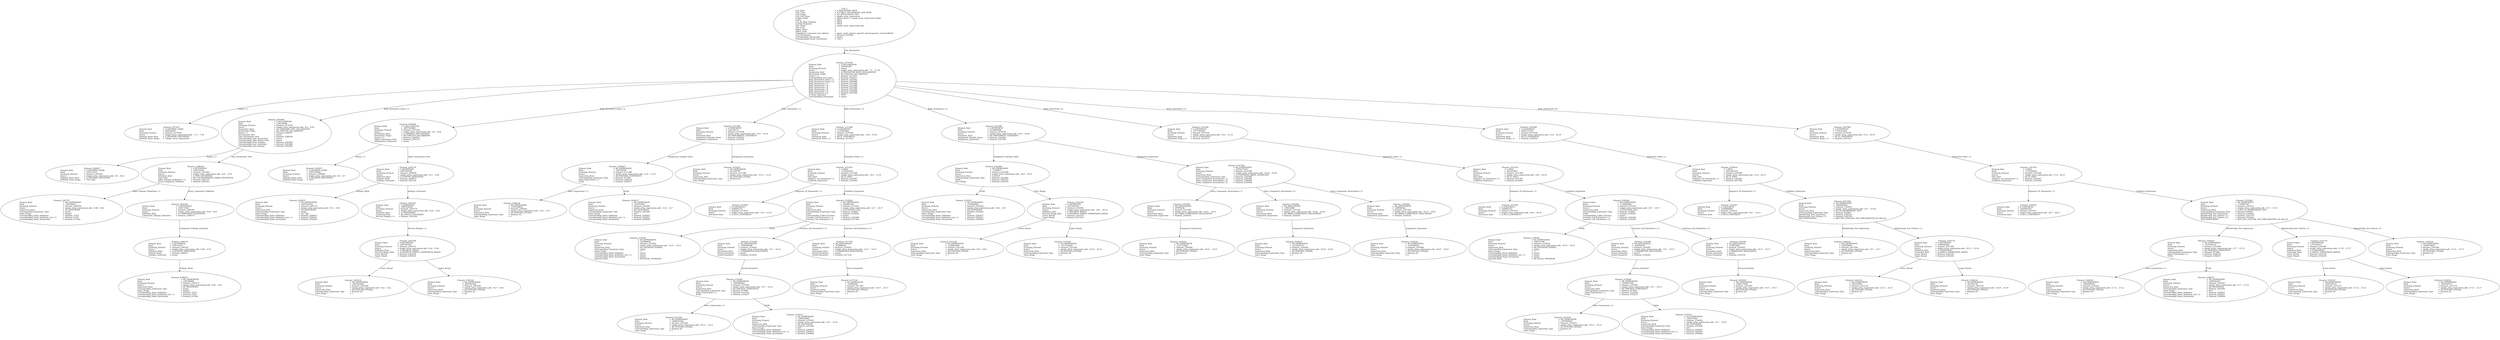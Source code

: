 digraph "simple_array_expressions.adt" {
  Unit_2 -> Element_2279106
      [ label=Unit_Declaration ];
  Unit_2
      [ label=<<TABLE BORDER="0" CELLBORDER="0" CELLSPACING="0" CELLPADDING="0"> 
          <TR><TD COLSPAN="3">Unit_2</TD></TR>
          <TR><TD ALIGN="LEFT">Unit_Kind   </TD><TD> = </TD><TD ALIGN="LEFT">A_PROCEDURE_BODY</TD></TR>
          <TR><TD ALIGN="LEFT">Unit_Class   </TD><TD> = </TD><TD ALIGN="LEFT">A_PUBLIC_DECLARATION_AND_BODY</TD></TR>
          <TR><TD ALIGN="LEFT">Unit_Origin   </TD><TD> = </TD><TD ALIGN="LEFT">AN_APPLICATION_UNIT</TD></TR>
          <TR><TD ALIGN="LEFT">Unit_Full_Name    </TD><TD> = </TD><TD ALIGN="LEFT">simple_array_expressions</TD></TR>
          <TR><TD ALIGN="LEFT">Unique_Name   </TD><TD> = </TD><TD ALIGN="LEFT">ASIS Context 1: simple_array_expressions (body)</TD></TR>
          <TR><TD ALIGN="LEFT">Exists  </TD><TD> = </TD><TD ALIGN="LEFT">TRUE</TD></TR>
          <TR><TD ALIGN="LEFT">Can_Be_Main_Program     </TD><TD> = </TD><TD ALIGN="LEFT">TRUE</TD></TR>
          <TR><TD ALIGN="LEFT">Is_Body_Required     </TD><TD> = </TD><TD ALIGN="LEFT">TRUE</TD></TR>
          <TR><TD ALIGN="LEFT">Text_Name   </TD><TD> = </TD><TD ALIGN="LEFT">simple_array_expressions.adb</TD></TR>
          <TR><TD ALIGN="LEFT">Text_Form   </TD><TD> = </TD><TD ALIGN="LEFT"></TD></TR>
          <TR><TD ALIGN="LEFT">Object_Name   </TD><TD> = </TD><TD ALIGN="LEFT"></TD></TR>
          <TR><TD ALIGN="LEFT">Object_Form   </TD><TD> = </TD><TD ALIGN="LEFT"></TD></TR>
          <TR><TD ALIGN="LEFT">Compilation_Command_Line_Options         </TD><TD> = </TD><TD ALIGN="LEFT">-gnatc -gnatt -gnatws -gnatyN -mtune=generic -march=x86-64</TD></TR>
          <TR><TD ALIGN="LEFT">Unit_Declaration     </TD><TD> = </TD><TD ALIGN="LEFT">Element_2279106</TD></TR>
          <TR><TD ALIGN="LEFT">Corresponding_Declaration       </TD><TD> = </TD><TD ALIGN="LEFT">(none)</TD></TR>
          <TR><TD ALIGN="LEFT">Corresponding_Parent_Declaration         </TD><TD> = </TD><TD ALIGN="LEFT">Unit_1</TD></TR>
          </TABLE>> ];
  Element_2279106 -> Element_2271057
      [ label="Names ( 1)" ];
  Element_2279106 -> Element_2291082
      [ label="Body_Declarative_Items ( 1)" ];
  Element_2279106 -> Element_2300090
      [ label="Body_Declarative_Items ( 2)" ];
  Element_2279106 -> Element_2311388
      [ label="Body_Statements ( 1)" ];
  Element_2279106 -> Element_2313389
      [ label="Body_Statements ( 2)" ];
  Element_2279106 -> Element_2325388
      [ label="Body_Statements ( 3)" ];
  Element_2279106 -> Element_2331389
      [ label="Body_Statements ( 4)" ];
  Element_2279106 -> Element_2339389
      [ label="Body_Statements ( 5)" ];
  Element_2279106 -> Element_2347389
      [ label="Body_Statements ( 6)" ];
  Element_2279106
      [ label=<<TABLE BORDER="0" CELLBORDER="0" CELLSPACING="0" CELLPADDING="0"> 
          <TR><TD COLSPAN="3">Element_2279106</TD></TR>
          <TR><TD ALIGN="LEFT">Element_Kind    </TD><TD> = </TD><TD ALIGN="LEFT">A_DECLARATION</TD></TR>
          <TR><TD ALIGN="LEFT">Hash  </TD><TD> = </TD><TD ALIGN="LEFT">-200381943</TD></TR>
          <TR><TD ALIGN="LEFT">Enclosing_Element     </TD><TD> = </TD><TD ALIGN="LEFT">(none)</TD></TR>
          <TR><TD ALIGN="LEFT">Source  </TD><TD> = </TD><TD ALIGN="LEFT">simple_array_expressions.adb - 7:1 .. 31:29</TD></TR>
          <TR><TD ALIGN="LEFT">Declaration_Kind     </TD><TD> = </TD><TD ALIGN="LEFT">A_PROCEDURE_BODY_DECLARATION</TD></TR>
          <TR><TD ALIGN="LEFT">Declaration_Origin     </TD><TD> = </TD><TD ALIGN="LEFT">AN_EXPLICIT_DECLARATION</TD></TR>
          <TR><TD ALIGN="LEFT">Names ( 1)   </TD><TD> = </TD><TD ALIGN="LEFT">Element_2271057</TD></TR>
          <TR><TD ALIGN="LEFT">Corresponding_End_Name      </TD><TD> = </TD><TD ALIGN="LEFT">Element_2358237</TD></TR>
          <TR><TD ALIGN="LEFT">Body_Declarative_Items ( 1)       </TD><TD> = </TD><TD ALIGN="LEFT">Element_2291082</TD></TR>
          <TR><TD ALIGN="LEFT">Body_Declarative_Items ( 2)       </TD><TD> = </TD><TD ALIGN="LEFT">Element_2300090</TD></TR>
          <TR><TD ALIGN="LEFT">Body_Statements ( 1)      </TD><TD> = </TD><TD ALIGN="LEFT">Element_2311388</TD></TR>
          <TR><TD ALIGN="LEFT">Body_Statements ( 2)      </TD><TD> = </TD><TD ALIGN="LEFT">Element_2313389</TD></TR>
          <TR><TD ALIGN="LEFT">Body_Statements ( 3)      </TD><TD> = </TD><TD ALIGN="LEFT">Element_2325388</TD></TR>
          <TR><TD ALIGN="LEFT">Body_Statements ( 4)      </TD><TD> = </TD><TD ALIGN="LEFT">Element_2331389</TD></TR>
          <TR><TD ALIGN="LEFT">Body_Statements ( 5)      </TD><TD> = </TD><TD ALIGN="LEFT">Element_2339389</TD></TR>
          <TR><TD ALIGN="LEFT">Body_Statements ( 6)      </TD><TD> = </TD><TD ALIGN="LEFT">Element_2347389</TD></TR>
          <TR><TD ALIGN="LEFT">Is_Name_Repeated     </TD><TD> = </TD><TD ALIGN="LEFT">TRUE</TD></TR>
          <TR><TD ALIGN="LEFT">Corresponding_Declaration       </TD><TD> = </TD><TD ALIGN="LEFT">(none)</TD></TR>
          </TABLE>> ];
  Element_2271057
      [ label=<<TABLE BORDER="0" CELLBORDER="0" CELLSPACING="0" CELLPADDING="0"> 
          <TR><TD COLSPAN="3">Element_2271057</TD></TR>
          <TR><TD ALIGN="LEFT">Element_Kind    </TD><TD> = </TD><TD ALIGN="LEFT">A_DEFINING_NAME</TD></TR>
          <TR><TD ALIGN="LEFT">Hash  </TD><TD> = </TD><TD ALIGN="LEFT">-200394407</TD></TR>
          <TR><TD ALIGN="LEFT">Enclosing_Element     </TD><TD> = </TD><TD ALIGN="LEFT">Element_2279106</TD></TR>
          <TR><TD ALIGN="LEFT">Source  </TD><TD> = </TD><TD ALIGN="LEFT">simple_array_expressions.adb - 7:11 .. 7:34</TD></TR>
          <TR><TD ALIGN="LEFT">Defining_Name_Kind     </TD><TD> = </TD><TD ALIGN="LEFT">A_DEFINING_IDENTIFIER</TD></TR>
          <TR><TD ALIGN="LEFT">Defining_Name_Image     </TD><TD> = </TD><TD ALIGN="LEFT">"simple_array_expressions"</TD></TR>
          </TABLE>> ];
  Element_2291082 -> Element_2280057
      [ label="Names ( 1)" ];
  Element_2291082 -> Element_2288160
      [ label=Type_Declaration_View ];
  Element_2291082
      [ label=<<TABLE BORDER="0" CELLBORDER="0" CELLSPACING="0" CELLPADDING="0"> 
          <TR><TD COLSPAN="3">Element_2291082</TD></TR>
          <TR><TD ALIGN="LEFT">Element_Kind    </TD><TD> = </TD><TD ALIGN="LEFT">A_DECLARATION</TD></TR>
          <TR><TD ALIGN="LEFT">Hash  </TD><TD> = </TD><TD ALIGN="LEFT">-100128496</TD></TR>
          <TR><TD ALIGN="LEFT">Enclosing_Element     </TD><TD> = </TD><TD ALIGN="LEFT">Element_2279106</TD></TR>
          <TR><TD ALIGN="LEFT">Source  </TD><TD> = </TD><TD ALIGN="LEFT">simple_array_expressions.adb - 8:4 .. 8:56</TD></TR>
          <TR><TD ALIGN="LEFT">Declaration_Kind     </TD><TD> = </TD><TD ALIGN="LEFT">AN_ORDINARY_TYPE_DECLARATION</TD></TR>
          <TR><TD ALIGN="LEFT">Declaration_Origin     </TD><TD> = </TD><TD ALIGN="LEFT">AN_EXPLICIT_DECLARATION</TD></TR>
          <TR><TD ALIGN="LEFT">Names ( 1)   </TD><TD> = </TD><TD ALIGN="LEFT">Element_2280057</TD></TR>
          <TR><TD ALIGN="LEFT">Discriminant_Part     </TD><TD> = </TD><TD ALIGN="LEFT">(none)</TD></TR>
          <TR><TD ALIGN="LEFT">Type_Declaration_View      </TD><TD> = </TD><TD ALIGN="LEFT">Element_2288160</TD></TR>
          <TR><TD ALIGN="LEFT">Corresponding_Type_Declaration        </TD><TD> = </TD><TD ALIGN="LEFT">(none)</TD></TR>
          <TR><TD ALIGN="LEFT">Corresponding_Type_Partial_View        </TD><TD> = </TD><TD ALIGN="LEFT">(none)</TD></TR>
          <TR><TD ALIGN="LEFT">Corresponding_First_Subtype       </TD><TD> = </TD><TD ALIGN="LEFT">Element_2291082</TD></TR>
          <TR><TD ALIGN="LEFT">Corresponding_Last_Constraint        </TD><TD> = </TD><TD ALIGN="LEFT">Element_2291082</TD></TR>
          <TR><TD ALIGN="LEFT">Corresponding_Last_Subtype       </TD><TD> = </TD><TD ALIGN="LEFT">Element_2291082</TD></TR>
          </TABLE>> ];
  Element_2280057
      [ label=<<TABLE BORDER="0" CELLBORDER="0" CELLSPACING="0" CELLPADDING="0"> 
          <TR><TD COLSPAN="3">Element_2280057</TD></TR>
          <TR><TD ALIGN="LEFT">Element_Kind    </TD><TD> = </TD><TD ALIGN="LEFT">A_DEFINING_NAME</TD></TR>
          <TR><TD ALIGN="LEFT">Hash  </TD><TD> = </TD><TD ALIGN="LEFT">-100131676</TD></TR>
          <TR><TD ALIGN="LEFT">Enclosing_Element     </TD><TD> = </TD><TD ALIGN="LEFT">Element_2291082</TD></TR>
          <TR><TD ALIGN="LEFT">Source  </TD><TD> = </TD><TD ALIGN="LEFT">simple_array_expressions.adb - 8:9 .. 8:16</TD></TR>
          <TR><TD ALIGN="LEFT">Defining_Name_Kind     </TD><TD> = </TD><TD ALIGN="LEFT">A_DEFINING_IDENTIFIER</TD></TR>
          <TR><TD ALIGN="LEFT">Defining_Name_Image     </TD><TD> = </TD><TD ALIGN="LEFT">"Arr_Type"</TD></TR>
          </TABLE>> ];
  Element_2288160 -> Element_2287237
      [ label="Index_Subtype_Definitions ( 1)" ];
  Element_2288160 -> Element_2290183
      [ label=Array_Component_Definition ];
  Element_2288160
      [ label=<<TABLE BORDER="0" CELLBORDER="0" CELLSPACING="0" CELLPADDING="0"> 
          <TR><TD COLSPAN="3">Element_2288160</TD></TR>
          <TR><TD ALIGN="LEFT">Element_Kind    </TD><TD> = </TD><TD ALIGN="LEFT">A_DEFINITION</TD></TR>
          <TR><TD ALIGN="LEFT">Hash  </TD><TD> = </TD><TD ALIGN="LEFT">-100118508</TD></TR>
          <TR><TD ALIGN="LEFT">Enclosing_Element     </TD><TD> = </TD><TD ALIGN="LEFT">Element_2291082</TD></TR>
          <TR><TD ALIGN="LEFT">Source  </TD><TD> = </TD><TD ALIGN="LEFT">simple_array_expressions.adb - 8:21 .. 8:55</TD></TR>
          <TR><TD ALIGN="LEFT">Definition_Kind    </TD><TD> = </TD><TD ALIGN="LEFT">A_TYPE_DEFINITION</TD></TR>
          <TR><TD ALIGN="LEFT">Type_Kind   </TD><TD> = </TD><TD ALIGN="LEFT">AN_UNCONSTRAINED_ARRAY_DEFINITION</TD></TR>
          <TR><TD ALIGN="LEFT">Index_Subtype_Definitions ( 1)        </TD><TD> = </TD><TD ALIGN="LEFT">Element_2287237</TD></TR>
          <TR><TD ALIGN="LEFT">Array_Component_Definition       </TD><TD> = </TD><TD ALIGN="LEFT">Element_2290183</TD></TR>
          </TABLE>> ];
  Element_2287237
      [ label=<<TABLE BORDER="0" CELLBORDER="0" CELLSPACING="0" CELLPADDING="0"> 
          <TR><TD COLSPAN="3">Element_2287237</TD></TR>
          <TR><TD ALIGN="LEFT">Element_Kind    </TD><TD> = </TD><TD ALIGN="LEFT">AN_EXPRESSION</TD></TR>
          <TR><TD ALIGN="LEFT">Hash  </TD><TD> = </TD><TD ALIGN="LEFT">-100108624</TD></TR>
          <TR><TD ALIGN="LEFT">Enclosing_Element     </TD><TD> = </TD><TD ALIGN="LEFT">Element_2288160</TD></TR>
          <TR><TD ALIGN="LEFT">Source  </TD><TD> = </TD><TD ALIGN="LEFT">simple_array_expressions.adb - 8:28 .. 8:34</TD></TR>
          <TR><TD ALIGN="LEFT">Expression_Kind    </TD><TD> = </TD><TD ALIGN="LEFT">AN_IDENTIFIER</TD></TR>
          <TR><TD ALIGN="LEFT">Corresponding_Expression_Type        </TD><TD> = </TD><TD ALIGN="LEFT">(none)</TD></TR>
          <TR><TD ALIGN="LEFT">Name_Image   </TD><TD> = </TD><TD ALIGN="LEFT">Integer</TD></TR>
          <TR><TD ALIGN="LEFT">Corresponding_Name_Definition        </TD><TD> = </TD><TD ALIGN="LEFT">Element_37057</TD></TR>
          <TR><TD ALIGN="LEFT">Corresponding_Name_Definition_List ( 1)          </TD><TD> = </TD><TD ALIGN="LEFT">Element_37057</TD></TR>
          <TR><TD ALIGN="LEFT">Corresponding_Name_Declaration        </TD><TD> = </TD><TD ALIGN="LEFT">Element_917082</TD></TR>
          </TABLE>> ];
  Element_2290183 -> Element_2289176
      [ label=Component_Subtype_Indication ];
  Element_2290183
      [ label=<<TABLE BORDER="0" CELLBORDER="0" CELLSPACING="0" CELLPADDING="0"> 
          <TR><TD COLSPAN="3">Element_2290183</TD></TR>
          <TR><TD ALIGN="LEFT">Element_Kind    </TD><TD> = </TD><TD ALIGN="LEFT">A_DEFINITION</TD></TR>
          <TR><TD ALIGN="LEFT">Hash  </TD><TD> = </TD><TD ALIGN="LEFT">-100115580</TD></TR>
          <TR><TD ALIGN="LEFT">Enclosing_Element     </TD><TD> = </TD><TD ALIGN="LEFT">Element_2288160</TD></TR>
          <TR><TD ALIGN="LEFT">Source  </TD><TD> = </TD><TD ALIGN="LEFT">simple_array_expressions.adb - 8:49 .. 8:55</TD></TR>
          <TR><TD ALIGN="LEFT">Definition_Kind    </TD><TD> = </TD><TD ALIGN="LEFT">A_COMPONENT_DEFINITION</TD></TR>
          <TR><TD ALIGN="LEFT">Component_Subtype_Indication        </TD><TD> = </TD><TD ALIGN="LEFT">Element_2289176</TD></TR>
          </TABLE>> ];
  Element_2289176 -> Element_2289237
      [ label=Subtype_Mark ];
  Element_2289176
      [ label=<<TABLE BORDER="0" CELLBORDER="0" CELLSPACING="0" CELLPADDING="0"> 
          <TR><TD COLSPAN="3">Element_2289176</TD></TR>
          <TR><TD ALIGN="LEFT">Element_Kind    </TD><TD> = </TD><TD ALIGN="LEFT">A_DEFINITION</TD></TR>
          <TR><TD ALIGN="LEFT">Hash  </TD><TD> = </TD><TD ALIGN="LEFT">-100116476</TD></TR>
          <TR><TD ALIGN="LEFT">Enclosing_Element     </TD><TD> = </TD><TD ALIGN="LEFT">Element_2290183</TD></TR>
          <TR><TD ALIGN="LEFT">Source  </TD><TD> = </TD><TD ALIGN="LEFT">simple_array_expressions.adb - 8:49 .. 8:55</TD></TR>
          <TR><TD ALIGN="LEFT">Definition_Kind    </TD><TD> = </TD><TD ALIGN="LEFT">A_SUBTYPE_INDICATION</TD></TR>
          <TR><TD ALIGN="LEFT">Subtype_Mark    </TD><TD> = </TD><TD ALIGN="LEFT">Element_2289237</TD></TR>
          <TR><TD ALIGN="LEFT">Subtype_Constraint     </TD><TD> = </TD><TD ALIGN="LEFT">(none)</TD></TR>
          </TABLE>> ];
  Element_2289237
      [ label=<<TABLE BORDER="0" CELLBORDER="0" CELLSPACING="0" CELLPADDING="0"> 
          <TR><TD COLSPAN="3">Element_2289237</TD></TR>
          <TR><TD ALIGN="LEFT">Element_Kind    </TD><TD> = </TD><TD ALIGN="LEFT">AN_EXPRESSION</TD></TR>
          <TR><TD ALIGN="LEFT">Hash  </TD><TD> = </TD><TD ALIGN="LEFT">-100108668</TD></TR>
          <TR><TD ALIGN="LEFT">Enclosing_Element     </TD><TD> = </TD><TD ALIGN="LEFT">Element_2289176</TD></TR>
          <TR><TD ALIGN="LEFT">Source  </TD><TD> = </TD><TD ALIGN="LEFT">simple_array_expressions.adb - 8:49 .. 8:55</TD></TR>
          <TR><TD ALIGN="LEFT">Expression_Kind    </TD><TD> = </TD><TD ALIGN="LEFT">AN_IDENTIFIER</TD></TR>
          <TR><TD ALIGN="LEFT">Corresponding_Expression_Type        </TD><TD> = </TD><TD ALIGN="LEFT">(none)</TD></TR>
          <TR><TD ALIGN="LEFT">Name_Image   </TD><TD> = </TD><TD ALIGN="LEFT">Integer</TD></TR>
          <TR><TD ALIGN="LEFT">Corresponding_Name_Definition        </TD><TD> = </TD><TD ALIGN="LEFT">Element_37057</TD></TR>
          <TR><TD ALIGN="LEFT">Corresponding_Name_Definition_List ( 1)          </TD><TD> = </TD><TD ALIGN="LEFT">Element_37057</TD></TR>
          <TR><TD ALIGN="LEFT">Corresponding_Name_Declaration        </TD><TD> = </TD><TD ALIGN="LEFT">Element_917082</TD></TR>
          </TABLE>> ];
  Element_2300090 -> Element_2292057
      [ label="Names ( 1)" ];
  Element_2300090 -> Element_2305176
      [ label=Object_Declaration_View ];
  Element_2300090
      [ label=<<TABLE BORDER="0" CELLBORDER="0" CELLSPACING="0" CELLPADDING="0"> 
          <TR><TD COLSPAN="3">Element_2300090</TD></TR>
          <TR><TD ALIGN="LEFT">Element_Kind    </TD><TD> = </TD><TD ALIGN="LEFT">A_DECLARATION</TD></TR>
          <TR><TD ALIGN="LEFT">Hash  </TD><TD> = </TD><TD ALIGN="LEFT"> 2097452680</TD></TR>
          <TR><TD ALIGN="LEFT">Enclosing_Element     </TD><TD> = </TD><TD ALIGN="LEFT">Element_2279106</TD></TR>
          <TR><TD ALIGN="LEFT">Source  </TD><TD> = </TD><TD ALIGN="LEFT">simple_array_expressions.adb - 9:4 .. 9:30</TD></TR>
          <TR><TD ALIGN="LEFT">Declaration_Kind     </TD><TD> = </TD><TD ALIGN="LEFT">A_VARIABLE_DECLARATION</TD></TR>
          <TR><TD ALIGN="LEFT">Declaration_Origin     </TD><TD> = </TD><TD ALIGN="LEFT">AN_EXPLICIT_DECLARATION</TD></TR>
          <TR><TD ALIGN="LEFT">Names ( 1)   </TD><TD> = </TD><TD ALIGN="LEFT">Element_2292057</TD></TR>
          <TR><TD ALIGN="LEFT">Object_Declaration_View      </TD><TD> = </TD><TD ALIGN="LEFT">Element_2305176</TD></TR>
          <TR><TD ALIGN="LEFT">Initialization_Expression       </TD><TD> = </TD><TD ALIGN="LEFT">(none)</TD></TR>
          </TABLE>> ];
  Element_2292057
      [ label=<<TABLE BORDER="0" CELLBORDER="0" CELLSPACING="0" CELLPADDING="0"> 
          <TR><TD COLSPAN="3">Element_2292057</TD></TR>
          <TR><TD ALIGN="LEFT">Element_Kind    </TD><TD> = </TD><TD ALIGN="LEFT">A_DEFINING_NAME</TD></TR>
          <TR><TD ALIGN="LEFT">Hash  </TD><TD> = </TD><TD ALIGN="LEFT"> 2097450568</TD></TR>
          <TR><TD ALIGN="LEFT">Enclosing_Element     </TD><TD> = </TD><TD ALIGN="LEFT">Element_2300090</TD></TR>
          <TR><TD ALIGN="LEFT">Source  </TD><TD> = </TD><TD ALIGN="LEFT">simple_array_expressions.adb - 9:4 .. 9:7</TD></TR>
          <TR><TD ALIGN="LEFT">Defining_Name_Kind     </TD><TD> = </TD><TD ALIGN="LEFT">A_DEFINING_IDENTIFIER</TD></TR>
          <TR><TD ALIGN="LEFT">Defining_Name_Image     </TD><TD> = </TD><TD ALIGN="LEFT">"Arr1"</TD></TR>
          </TABLE>> ];
  Element_2305176 -> Element_2299237
      [ label=Subtype_Mark ];
  Element_2305176 -> Element_2301181
      [ label=Subtype_Constraint ];
  Element_2305176
      [ label=<<TABLE BORDER="0" CELLBORDER="0" CELLSPACING="0" CELLPADDING="0"> 
          <TR><TD COLSPAN="3">Element_2305176</TD></TR>
          <TR><TD ALIGN="LEFT">Element_Kind    </TD><TD> = </TD><TD ALIGN="LEFT">A_DEFINITION</TD></TR>
          <TR><TD ALIGN="LEFT">Hash  </TD><TD> = </TD><TD ALIGN="LEFT"> 2097458198</TD></TR>
          <TR><TD ALIGN="LEFT">Enclosing_Element     </TD><TD> = </TD><TD ALIGN="LEFT">Element_2300090</TD></TR>
          <TR><TD ALIGN="LEFT">Source  </TD><TD> = </TD><TD ALIGN="LEFT">simple_array_expressions.adb - 9:11 .. 9:29</TD></TR>
          <TR><TD ALIGN="LEFT">Definition_Kind    </TD><TD> = </TD><TD ALIGN="LEFT">A_SUBTYPE_INDICATION</TD></TR>
          <TR><TD ALIGN="LEFT">Subtype_Mark    </TD><TD> = </TD><TD ALIGN="LEFT">Element_2299237</TD></TR>
          <TR><TD ALIGN="LEFT">Subtype_Constraint     </TD><TD> = </TD><TD ALIGN="LEFT">Element_2301181</TD></TR>
          </TABLE>> ];
  Element_2299237
      [ label=<<TABLE BORDER="0" CELLBORDER="0" CELLSPACING="0" CELLPADDING="0"> 
          <TR><TD COLSPAN="3">Element_2299237</TD></TR>
          <TR><TD ALIGN="LEFT">Element_Kind    </TD><TD> = </TD><TD ALIGN="LEFT">AN_EXPRESSION</TD></TR>
          <TR><TD ALIGN="LEFT">Hash  </TD><TD> = </TD><TD ALIGN="LEFT"> 2097462102</TD></TR>
          <TR><TD ALIGN="LEFT">Enclosing_Element     </TD><TD> = </TD><TD ALIGN="LEFT">Element_2305176</TD></TR>
          <TR><TD ALIGN="LEFT">Source  </TD><TD> = </TD><TD ALIGN="LEFT">simple_array_expressions.adb - 9:11 .. 9:18</TD></TR>
          <TR><TD ALIGN="LEFT">Expression_Kind    </TD><TD> = </TD><TD ALIGN="LEFT">AN_IDENTIFIER</TD></TR>
          <TR><TD ALIGN="LEFT">Corresponding_Expression_Type        </TD><TD> = </TD><TD ALIGN="LEFT">(none)</TD></TR>
          <TR><TD ALIGN="LEFT">Name_Image   </TD><TD> = </TD><TD ALIGN="LEFT">Arr_Type</TD></TR>
          <TR><TD ALIGN="LEFT">Corresponding_Name_Definition        </TD><TD> = </TD><TD ALIGN="LEFT">Element_2280057</TD></TR>
          <TR><TD ALIGN="LEFT">Corresponding_Name_Definition_List ( 1)          </TD><TD> = </TD><TD ALIGN="LEFT">Element_2280057</TD></TR>
          <TR><TD ALIGN="LEFT">Corresponding_Name_Declaration        </TD><TD> = </TD><TD ALIGN="LEFT">Element_2291082</TD></TR>
          </TABLE>> ];
  Element_2301181 -> Element_2303189
      [ label="Discrete_Ranges ( 1)" ];
  Element_2301181
      [ label=<<TABLE BORDER="0" CELLBORDER="0" CELLSPACING="0" CELLPADDING="0"> 
          <TR><TD COLSPAN="3">Element_2301181</TD></TR>
          <TR><TD ALIGN="LEFT">Element_Kind    </TD><TD> = </TD><TD ALIGN="LEFT">A_DEFINITION</TD></TR>
          <TR><TD ALIGN="LEFT">Hash  </TD><TD> = </TD><TD ALIGN="LEFT"> 2097458504</TD></TR>
          <TR><TD ALIGN="LEFT">Enclosing_Element     </TD><TD> = </TD><TD ALIGN="LEFT">Element_2305176</TD></TR>
          <TR><TD ALIGN="LEFT">Source  </TD><TD> = </TD><TD ALIGN="LEFT">simple_array_expressions.adb - 9:20 .. 9:29</TD></TR>
          <TR><TD ALIGN="LEFT">Definition_Kind    </TD><TD> = </TD><TD ALIGN="LEFT">A_CONSTRAINT</TD></TR>
          <TR><TD ALIGN="LEFT">Constraint_Kind    </TD><TD> = </TD><TD ALIGN="LEFT">AN_INDEX_CONSTRAINT</TD></TR>
          <TR><TD ALIGN="LEFT">Discrete_Ranges ( 1)      </TD><TD> = </TD><TD ALIGN="LEFT">Element_2303189</TD></TR>
          </TABLE>> ];
  Element_2303189 -> Element_2302234
      [ label=Lower_Bound ];
  Element_2303189 -> Element_2304234
      [ label=Upper_Bound ];
  Element_2303189
      [ label=<<TABLE BORDER="0" CELLBORDER="0" CELLSPACING="0" CELLPADDING="0"> 
          <TR><TD COLSPAN="3">Element_2303189</TD></TR>
          <TR><TD ALIGN="LEFT">Element_Kind    </TD><TD> = </TD><TD ALIGN="LEFT">A_DEFINITION</TD></TR>
          <TR><TD ALIGN="LEFT">Hash  </TD><TD> = </TD><TD ALIGN="LEFT"> 2097459024</TD></TR>
          <TR><TD ALIGN="LEFT">Enclosing_Element     </TD><TD> = </TD><TD ALIGN="LEFT">Element_2301181</TD></TR>
          <TR><TD ALIGN="LEFT">Source  </TD><TD> = </TD><TD ALIGN="LEFT">simple_array_expressions.adb - 9:22 .. 9:28</TD></TR>
          <TR><TD ALIGN="LEFT">Definition_Kind    </TD><TD> = </TD><TD ALIGN="LEFT">A_DISCRETE_RANGE</TD></TR>
          <TR><TD ALIGN="LEFT">Discrete_Range_Kind     </TD><TD> = </TD><TD ALIGN="LEFT">A_DISCRETE_SIMPLE_EXPRESSION_RANGE</TD></TR>
          <TR><TD ALIGN="LEFT">Lower_Bound   </TD><TD> = </TD><TD ALIGN="LEFT">Element_2302234</TD></TR>
          <TR><TD ALIGN="LEFT">Upper_Bound   </TD><TD> = </TD><TD ALIGN="LEFT">Element_2304234</TD></TR>
          </TABLE>> ];
  Element_2302234
      [ label=<<TABLE BORDER="0" CELLBORDER="0" CELLSPACING="0" CELLPADDING="0"> 
          <TR><TD COLSPAN="3">Element_2302234</TD></TR>
          <TR><TD ALIGN="LEFT">Element_Kind    </TD><TD> = </TD><TD ALIGN="LEFT">AN_EXPRESSION</TD></TR>
          <TR><TD ALIGN="LEFT">Hash  </TD><TD> = </TD><TD ALIGN="LEFT"> 2097461900</TD></TR>
          <TR><TD ALIGN="LEFT">Enclosing_Element     </TD><TD> = </TD><TD ALIGN="LEFT">Element_2303189</TD></TR>
          <TR><TD ALIGN="LEFT">Source  </TD><TD> = </TD><TD ALIGN="LEFT">simple_array_expressions.adb - 9:22 .. 9:22</TD></TR>
          <TR><TD ALIGN="LEFT">Expression_Kind    </TD><TD> = </TD><TD ALIGN="LEFT">AN_INTEGER_LITERAL</TD></TR>
          <TR><TD ALIGN="LEFT">Corresponding_Expression_Type        </TD><TD> = </TD><TD ALIGN="LEFT">Element_82</TD></TR>
          <TR><TD ALIGN="LEFT">Value_Image   </TD><TD> = </TD><TD ALIGN="LEFT">1</TD></TR>
          </TABLE>> ];
  Element_2304234
      [ label=<<TABLE BORDER="0" CELLBORDER="0" CELLSPACING="0" CELLPADDING="0"> 
          <TR><TD COLSPAN="3">Element_2304234</TD></TR>
          <TR><TD ALIGN="LEFT">Element_Kind    </TD><TD> = </TD><TD ALIGN="LEFT">AN_EXPRESSION</TD></TR>
          <TR><TD ALIGN="LEFT">Hash  </TD><TD> = </TD><TD ALIGN="LEFT"> 2097461910</TD></TR>
          <TR><TD ALIGN="LEFT">Enclosing_Element     </TD><TD> = </TD><TD ALIGN="LEFT">Element_2303189</TD></TR>
          <TR><TD ALIGN="LEFT">Source  </TD><TD> = </TD><TD ALIGN="LEFT">simple_array_expressions.adb - 9:27 .. 9:28</TD></TR>
          <TR><TD ALIGN="LEFT">Expression_Kind    </TD><TD> = </TD><TD ALIGN="LEFT">AN_INTEGER_LITERAL</TD></TR>
          <TR><TD ALIGN="LEFT">Corresponding_Expression_Type        </TD><TD> = </TD><TD ALIGN="LEFT">Element_82</TD></TR>
          <TR><TD ALIGN="LEFT">Value_Image   </TD><TD> = </TD><TD ALIGN="LEFT">26</TD></TR>
          </TABLE>> ];
  Element_2311388 -> Element_2309263
      [ label=Assignment_Variable_Name ];
  Element_2311388 -> Element_2310234
      [ label=Assignment_Expression ];
  Element_2311388
      [ label=<<TABLE BORDER="0" CELLBORDER="0" CELLSPACING="0" CELLPADDING="0"> 
          <TR><TD COLSPAN="3">Element_2311388</TD></TR>
          <TR><TD ALIGN="LEFT">Element_Kind    </TD><TD> = </TD><TD ALIGN="LEFT">A_STATEMENT</TD></TR>
          <TR><TD ALIGN="LEFT">Hash  </TD><TD> = </TD><TD ALIGN="LEFT"> 262194211</TD></TR>
          <TR><TD ALIGN="LEFT">Enclosing_Element     </TD><TD> = </TD><TD ALIGN="LEFT">Element_2279106</TD></TR>
          <TR><TD ALIGN="LEFT">Source  </TD><TD> = </TD><TD ALIGN="LEFT">simple_array_expressions.adb - 12:4 .. 12:16</TD></TR>
          <TR><TD ALIGN="LEFT">Statement_Kind    </TD><TD> = </TD><TD ALIGN="LEFT">AN_ASSIGNMENT_STATEMENT</TD></TR>
          <TR><TD ALIGN="LEFT">Assignment_Variable_Name       </TD><TD> = </TD><TD ALIGN="LEFT">Element_2309263</TD></TR>
          <TR><TD ALIGN="LEFT">Assignment_Expression      </TD><TD> = </TD><TD ALIGN="LEFT">Element_2310234</TD></TR>
          </TABLE>> ];
  Element_2309263 -> Element_2308234
      [ label="Index_Expressions ( 1)" ];
  Element_2309263 -> Element_2306237
      [ label=Prefix ];
  Element_2309263
      [ label=<<TABLE BORDER="0" CELLBORDER="0" CELLSPACING="0" CELLPADDING="0"> 
          <TR><TD COLSPAN="3">Element_2309263</TD></TR>
          <TR><TD ALIGN="LEFT">Element_Kind    </TD><TD> = </TD><TD ALIGN="LEFT">AN_EXPRESSION</TD></TR>
          <TR><TD ALIGN="LEFT">Hash  </TD><TD> = </TD><TD ALIGN="LEFT"> 262193209</TD></TR>
          <TR><TD ALIGN="LEFT">Enclosing_Element     </TD><TD> = </TD><TD ALIGN="LEFT">Element_2311388</TD></TR>
          <TR><TD ALIGN="LEFT">Source  </TD><TD> = </TD><TD ALIGN="LEFT">simple_array_expressions.adb - 12:4 .. 12:10</TD></TR>
          <TR><TD ALIGN="LEFT">Expression_Kind    </TD><TD> = </TD><TD ALIGN="LEFT">AN_INDEXED_COMPONENT</TD></TR>
          <TR><TD ALIGN="LEFT">Corresponding_Expression_Type        </TD><TD> = </TD><TD ALIGN="LEFT">Element_917082</TD></TR>
          <TR><TD ALIGN="LEFT">Index_Expressions ( 1)      </TD><TD> = </TD><TD ALIGN="LEFT">Element_2308234</TD></TR>
          <TR><TD ALIGN="LEFT">Prefix  </TD><TD> = </TD><TD ALIGN="LEFT">Element_2306237</TD></TR>
          </TABLE>> ];
  Element_2306237
      [ label=<<TABLE BORDER="0" CELLBORDER="0" CELLSPACING="0" CELLPADDING="0"> 
          <TR><TD COLSPAN="3">Element_2306237</TD></TR>
          <TR><TD ALIGN="LEFT">Element_Kind    </TD><TD> = </TD><TD ALIGN="LEFT">AN_EXPRESSION</TD></TR>
          <TR><TD ALIGN="LEFT">Hash  </TD><TD> = </TD><TD ALIGN="LEFT"> 262195049</TD></TR>
          <TR><TD ALIGN="LEFT">Enclosing_Element     </TD><TD> = </TD><TD ALIGN="LEFT">Element_2309263</TD></TR>
          <TR><TD ALIGN="LEFT">Source  </TD><TD> = </TD><TD ALIGN="LEFT">simple_array_expressions.adb - 12:4 .. 12:7</TD></TR>
          <TR><TD ALIGN="LEFT">Expression_Kind    </TD><TD> = </TD><TD ALIGN="LEFT">AN_IDENTIFIER</TD></TR>
          <TR><TD ALIGN="LEFT">Corresponding_Expression_Type        </TD><TD> = </TD><TD ALIGN="LEFT">Element_2291082</TD></TR>
          <TR><TD ALIGN="LEFT">Name_Image   </TD><TD> = </TD><TD ALIGN="LEFT">Arr1</TD></TR>
          <TR><TD ALIGN="LEFT">Corresponding_Name_Definition        </TD><TD> = </TD><TD ALIGN="LEFT">Element_2292057</TD></TR>
          <TR><TD ALIGN="LEFT">Corresponding_Name_Definition_List ( 1)          </TD><TD> = </TD><TD ALIGN="LEFT">Element_2292057</TD></TR>
          <TR><TD ALIGN="LEFT">Corresponding_Name_Declaration        </TD><TD> = </TD><TD ALIGN="LEFT">Element_2300090</TD></TR>
          </TABLE>> ];
  Element_2308234
      [ label=<<TABLE BORDER="0" CELLBORDER="0" CELLSPACING="0" CELLPADDING="0"> 
          <TR><TD COLSPAN="3">Element_2308234</TD></TR>
          <TR><TD ALIGN="LEFT">Element_Kind    </TD><TD> = </TD><TD ALIGN="LEFT">AN_EXPRESSION</TD></TR>
          <TR><TD ALIGN="LEFT">Hash  </TD><TD> = </TD><TD ALIGN="LEFT"> 1335936850</TD></TR>
          <TR><TD ALIGN="LEFT">Enclosing_Element     </TD><TD> = </TD><TD ALIGN="LEFT">Element_2309263</TD></TR>
          <TR><TD ALIGN="LEFT">Source  </TD><TD> = </TD><TD ALIGN="LEFT">simple_array_expressions.adb - 12:9 .. 12:9</TD></TR>
          <TR><TD ALIGN="LEFT">Expression_Kind    </TD><TD> = </TD><TD ALIGN="LEFT">AN_INTEGER_LITERAL</TD></TR>
          <TR><TD ALIGN="LEFT">Corresponding_Expression_Type        </TD><TD> = </TD><TD ALIGN="LEFT">Element_82</TD></TR>
          <TR><TD ALIGN="LEFT">Value_Image   </TD><TD> = </TD><TD ALIGN="LEFT">1</TD></TR>
          </TABLE>> ];
  Element_2310234
      [ label=<<TABLE BORDER="0" CELLBORDER="0" CELLSPACING="0" CELLPADDING="0"> 
          <TR><TD COLSPAN="3">Element_2310234</TD></TR>
          <TR><TD ALIGN="LEFT">Element_Kind    </TD><TD> = </TD><TD ALIGN="LEFT">AN_EXPRESSION</TD></TR>
          <TR><TD ALIGN="LEFT">Hash  </TD><TD> = </TD><TD ALIGN="LEFT">-811546797</TD></TR>
          <TR><TD ALIGN="LEFT">Enclosing_Element     </TD><TD> = </TD><TD ALIGN="LEFT">Element_2311388</TD></TR>
          <TR><TD ALIGN="LEFT">Source  </TD><TD> = </TD><TD ALIGN="LEFT">simple_array_expressions.adb - 12:15 .. 12:15</TD></TR>
          <TR><TD ALIGN="LEFT">Expression_Kind    </TD><TD> = </TD><TD ALIGN="LEFT">AN_INTEGER_LITERAL</TD></TR>
          <TR><TD ALIGN="LEFT">Corresponding_Expression_Type        </TD><TD> = </TD><TD ALIGN="LEFT">Element_82</TD></TR>
          <TR><TD ALIGN="LEFT">Value_Image   </TD><TD> = </TD><TD ALIGN="LEFT">1</TD></TR>
          </TABLE>> ];
  Element_2313389 -> Element_2313414
      [ label="Statement_Paths ( 1)" ];
  Element_2313389
      [ label=<<TABLE BORDER="0" CELLBORDER="0" CELLSPACING="0" CELLPADDING="0"> 
          <TR><TD COLSPAN="3">Element_2313389</TD></TR>
          <TR><TD ALIGN="LEFT">Element_Kind    </TD><TD> = </TD><TD ALIGN="LEFT">A_STATEMENT</TD></TR>
          <TR><TD ALIGN="LEFT">Hash  </TD><TD> = </TD><TD ALIGN="LEFT"> 1139292426</TD></TR>
          <TR><TD ALIGN="LEFT">Enclosing_Element     </TD><TD> = </TD><TD ALIGN="LEFT">Element_2279106</TD></TR>
          <TR><TD ALIGN="LEFT">Source  </TD><TD> = </TD><TD ALIGN="LEFT">simple_array_expressions.adb - 14:4 .. 16:10</TD></TR>
          <TR><TD ALIGN="LEFT">Statement_Kind    </TD><TD> = </TD><TD ALIGN="LEFT">AN_IF_STATEMENT</TD></TR>
          <TR><TD ALIGN="LEFT">Statement_Paths ( 1)      </TD><TD> = </TD><TD ALIGN="LEFT">Element_2313414</TD></TR>
          </TABLE>> ];
  Element_2313414 -> Element_2319387
      [ label="Sequence_Of_Statements ( 1)" ];
  Element_2313414 -> Element_2318262
      [ label=Condition_Expression ];
  Element_2313414
      [ label=<<TABLE BORDER="0" CELLBORDER="0" CELLSPACING="0" CELLPADDING="0"> 
          <TR><TD COLSPAN="3">Element_2313414</TD></TR>
          <TR><TD ALIGN="LEFT">Element_Kind    </TD><TD> = </TD><TD ALIGN="LEFT">A_PATH</TD></TR>
          <TR><TD ALIGN="LEFT">Hash  </TD><TD> = </TD><TD ALIGN="LEFT"> 1139292476</TD></TR>
          <TR><TD ALIGN="LEFT">Enclosing_Element     </TD><TD> = </TD><TD ALIGN="LEFT">Element_2313389</TD></TR>
          <TR><TD ALIGN="LEFT">Source  </TD><TD> = </TD><TD ALIGN="LEFT">simple_array_expressions.adb - 14:4 .. 15:10</TD></TR>
          <TR><TD ALIGN="LEFT">Path_Kind   </TD><TD> = </TD><TD ALIGN="LEFT">AN_IF_PATH</TD></TR>
          <TR><TD ALIGN="LEFT">Sequence_Of_Statements ( 1)       </TD><TD> = </TD><TD ALIGN="LEFT">Element_2319387</TD></TR>
          <TR><TD ALIGN="LEFT">Condition_Expression      </TD><TD> = </TD><TD ALIGN="LEFT">Element_2318262</TD></TR>
          </TABLE>> ];
  Element_2318262 -> Element_2318241
      [ label=Prefix ];
  Element_2318262 -> Element_2316385
      [ label="Function_Call_Parameters ( 1)" ];
  Element_2318262 -> Element_2317385
      [ label="Function_Call_Parameters ( 2)" ];
  Element_2318262
      [ label=<<TABLE BORDER="0" CELLBORDER="0" CELLSPACING="0" CELLPADDING="0"> 
          <TR><TD COLSPAN="3">Element_2318262</TD></TR>
          <TR><TD ALIGN="LEFT">Element_Kind    </TD><TD> = </TD><TD ALIGN="LEFT">AN_EXPRESSION</TD></TR>
          <TR><TD ALIGN="LEFT">Hash  </TD><TD> = </TD><TD ALIGN="LEFT">-202885108</TD></TR>
          <TR><TD ALIGN="LEFT">Enclosing_Element     </TD><TD> = </TD><TD ALIGN="LEFT">Element_2313414</TD></TR>
          <TR><TD ALIGN="LEFT">Source  </TD><TD> = </TD><TD ALIGN="LEFT">simple_array_expressions.adb - 14:7 .. 14:17</TD></TR>
          <TR><TD ALIGN="LEFT">Expression_Kind    </TD><TD> = </TD><TD ALIGN="LEFT">A_FUNCTION_CALL</TD></TR>
          <TR><TD ALIGN="LEFT">Corresponding_Expression_Type        </TD><TD> = </TD><TD ALIGN="LEFT">Element_914082</TD></TR>
          <TR><TD ALIGN="LEFT">Prefix  </TD><TD> = </TD><TD ALIGN="LEFT">Element_2318241</TD></TR>
          <TR><TD ALIGN="LEFT">Corresponding_Called_Function        </TD><TD> = </TD><TD ALIGN="LEFT">(none)</TD></TR>
          <TR><TD ALIGN="LEFT">Function_Call_Parameters ( 1)        </TD><TD> = </TD><TD ALIGN="LEFT">Element_2316385</TD></TR>
          <TR><TD ALIGN="LEFT">Function_Call_Parameters ( 2)        </TD><TD> = </TD><TD ALIGN="LEFT">Element_2317385</TD></TR>
          </TABLE>> ];
  Element_2316385 -> Element_2316263
      [ label=Actual_Parameter ];
  Element_2316385
      [ label=<<TABLE BORDER="0" CELLBORDER="0" CELLSPACING="0" CELLPADDING="0"> 
          <TR><TD COLSPAN="3">Element_2316385</TD></TR>
          <TR><TD ALIGN="LEFT">Element_Kind    </TD><TD> = </TD><TD ALIGN="LEFT">AN_ASSOCIATION</TD></TR>
          <TR><TD ALIGN="LEFT">Hash  </TD><TD> = </TD><TD ALIGN="LEFT"> 1944598786</TD></TR>
          <TR><TD ALIGN="LEFT">Enclosing_Element     </TD><TD> = </TD><TD ALIGN="LEFT">Element_2318262</TD></TR>
          <TR><TD ALIGN="LEFT">Source  </TD><TD> = </TD><TD ALIGN="LEFT">simple_array_expressions.adb - 14:7 .. 14:13</TD></TR>
          <TR><TD ALIGN="LEFT">Association_Kind     </TD><TD> = </TD><TD ALIGN="LEFT">A_PARAMETER_ASSOCIATION</TD></TR>
          <TR><TD ALIGN="LEFT">Formal_Parameter     </TD><TD> = </TD><TD ALIGN="LEFT">(none)</TD></TR>
          <TR><TD ALIGN="LEFT">Actual_Parameter     </TD><TD> = </TD><TD ALIGN="LEFT">Element_2316263</TD></TR>
          </TABLE>> ];
  Element_2316263 -> Element_2315234
      [ label="Index_Expressions ( 1)" ];
  Element_2316263 -> Element_2314237
      [ label=Prefix ];
  Element_2316263
      [ label=<<TABLE BORDER="0" CELLBORDER="0" CELLSPACING="0" CELLPADDING="0"> 
          <TR><TD COLSPAN="3">Element_2316263</TD></TR>
          <TR><TD ALIGN="LEFT">Element_Kind    </TD><TD> = </TD><TD ALIGN="LEFT">AN_EXPRESSION</TD></TR>
          <TR><TD ALIGN="LEFT">Hash  </TD><TD> = </TD><TD ALIGN="LEFT"> 1944598542</TD></TR>
          <TR><TD ALIGN="LEFT">Enclosing_Element     </TD><TD> = </TD><TD ALIGN="LEFT">Element_2316385</TD></TR>
          <TR><TD ALIGN="LEFT">Source  </TD><TD> = </TD><TD ALIGN="LEFT">simple_array_expressions.adb - 14:7 .. 14:13</TD></TR>
          <TR><TD ALIGN="LEFT">Expression_Kind    </TD><TD> = </TD><TD ALIGN="LEFT">AN_INDEXED_COMPONENT</TD></TR>
          <TR><TD ALIGN="LEFT">Corresponding_Expression_Type        </TD><TD> = </TD><TD ALIGN="LEFT">Element_917082</TD></TR>
          <TR><TD ALIGN="LEFT">Index_Expressions ( 1)      </TD><TD> = </TD><TD ALIGN="LEFT">Element_2315234</TD></TR>
          <TR><TD ALIGN="LEFT">Prefix  </TD><TD> = </TD><TD ALIGN="LEFT">Element_2314237</TD></TR>
          </TABLE>> ];
  Element_2314237
      [ label=<<TABLE BORDER="0" CELLBORDER="0" CELLSPACING="0" CELLPADDING="0"> 
          <TR><TD COLSPAN="3">Element_2314237</TD></TR>
          <TR><TD ALIGN="LEFT">Element_Kind    </TD><TD> = </TD><TD ALIGN="LEFT">AN_EXPRESSION</TD></TR>
          <TR><TD ALIGN="LEFT">Hash  </TD><TD> = </TD><TD ALIGN="LEFT"> 1944599002</TD></TR>
          <TR><TD ALIGN="LEFT">Enclosing_Element     </TD><TD> = </TD><TD ALIGN="LEFT">Element_2316263</TD></TR>
          <TR><TD ALIGN="LEFT">Source  </TD><TD> = </TD><TD ALIGN="LEFT">simple_array_expressions.adb - 14:7 .. 14:10</TD></TR>
          <TR><TD ALIGN="LEFT">Expression_Kind    </TD><TD> = </TD><TD ALIGN="LEFT">AN_IDENTIFIER</TD></TR>
          <TR><TD ALIGN="LEFT">Corresponding_Expression_Type        </TD><TD> = </TD><TD ALIGN="LEFT">Element_2291082</TD></TR>
          <TR><TD ALIGN="LEFT">Name_Image   </TD><TD> = </TD><TD ALIGN="LEFT">Arr1</TD></TR>
          <TR><TD ALIGN="LEFT">Corresponding_Name_Definition        </TD><TD> = </TD><TD ALIGN="LEFT">Element_2292057</TD></TR>
          <TR><TD ALIGN="LEFT">Corresponding_Name_Definition_List ( 1)          </TD><TD> = </TD><TD ALIGN="LEFT">Element_2292057</TD></TR>
          <TR><TD ALIGN="LEFT">Corresponding_Name_Declaration        </TD><TD> = </TD><TD ALIGN="LEFT">Element_2300090</TD></TR>
          </TABLE>> ];
  Element_2315234
      [ label=<<TABLE BORDER="0" CELLBORDER="0" CELLSPACING="0" CELLPADDING="0"> 
          <TR><TD COLSPAN="3">Element_2315234</TD></TR>
          <TR><TD ALIGN="LEFT">Element_Kind    </TD><TD> = </TD><TD ALIGN="LEFT">AN_EXPRESSION</TD></TR>
          <TR><TD ALIGN="LEFT">Hash  </TD><TD> = </TD><TD ALIGN="LEFT">-1008191020</TD></TR>
          <TR><TD ALIGN="LEFT">Enclosing_Element     </TD><TD> = </TD><TD ALIGN="LEFT">Element_2316263</TD></TR>
          <TR><TD ALIGN="LEFT">Source  </TD><TD> = </TD><TD ALIGN="LEFT">simple_array_expressions.adb - 14:12 .. 14:12</TD></TR>
          <TR><TD ALIGN="LEFT">Expression_Kind    </TD><TD> = </TD><TD ALIGN="LEFT">AN_INTEGER_LITERAL</TD></TR>
          <TR><TD ALIGN="LEFT">Corresponding_Expression_Type        </TD><TD> = </TD><TD ALIGN="LEFT">Element_82</TD></TR>
          <TR><TD ALIGN="LEFT">Value_Image   </TD><TD> = </TD><TD ALIGN="LEFT">1</TD></TR>
          </TABLE>> ];
  Element_2318241
      [ label=<<TABLE BORDER="0" CELLBORDER="0" CELLSPACING="0" CELLPADDING="0"> 
          <TR><TD COLSPAN="3">Element_2318241</TD></TR>
          <TR><TD ALIGN="LEFT">Element_Kind    </TD><TD> = </TD><TD ALIGN="LEFT">AN_EXPRESSION</TD></TR>
          <TR><TD ALIGN="LEFT">Hash  </TD><TD> = </TD><TD ALIGN="LEFT">-202884638</TD></TR>
          <TR><TD ALIGN="LEFT">Enclosing_Element     </TD><TD> = </TD><TD ALIGN="LEFT">Element_2318262</TD></TR>
          <TR><TD ALIGN="LEFT">Source  </TD><TD> = </TD><TD ALIGN="LEFT">simple_array_expressions.adb - 14:15 .. 14:15</TD></TR>
          <TR><TD ALIGN="LEFT">Expression_Kind    </TD><TD> = </TD><TD ALIGN="LEFT">AN_OPERATOR_SYMBOL</TD></TR>
          <TR><TD ALIGN="LEFT">Corresponding_Expression_Type        </TD><TD> = </TD><TD ALIGN="LEFT">(none)</TD></TR>
          <TR><TD ALIGN="LEFT">Name_Image   </TD><TD> = </TD><TD ALIGN="LEFT">"="</TD></TR>
          <TR><TD ALIGN="LEFT">Corresponding_Name_Definition        </TD><TD> = </TD><TD ALIGN="LEFT">(none)</TD></TR>
          <TR><TD ALIGN="LEFT">Corresponding_Name_Definition_List ( 1)          </TD><TD> = </TD><TD ALIGN="LEFT">(none)</TD></TR>
          <TR><TD ALIGN="LEFT">Corresponding_Name_Declaration        </TD><TD> = </TD><TD ALIGN="LEFT">(none)</TD></TR>
          <TR><TD ALIGN="LEFT">Operator_Kind    </TD><TD> = </TD><TD ALIGN="LEFT">AN_EQUAL_OPERATOR</TD></TR>
          </TABLE>> ];
  Element_2317385 -> Element_2317234
      [ label=Actual_Parameter ];
  Element_2317385
      [ label=<<TABLE BORDER="0" CELLBORDER="0" CELLSPACING="0" CELLPADDING="0"> 
          <TR><TD COLSPAN="3">Element_2317385</TD></TR>
          <TR><TD ALIGN="LEFT">Element_Kind    </TD><TD> = </TD><TD ALIGN="LEFT">AN_ASSOCIATION</TD></TR>
          <TR><TD ALIGN="LEFT">Hash  </TD><TD> = </TD><TD ALIGN="LEFT"> 333986050</TD></TR>
          <TR><TD ALIGN="LEFT">Enclosing_Element     </TD><TD> = </TD><TD ALIGN="LEFT">Element_2318262</TD></TR>
          <TR><TD ALIGN="LEFT">Source  </TD><TD> = </TD><TD ALIGN="LEFT">simple_array_expressions.adb - 14:17 .. 14:17</TD></TR>
          <TR><TD ALIGN="LEFT">Association_Kind     </TD><TD> = </TD><TD ALIGN="LEFT">A_PARAMETER_ASSOCIATION</TD></TR>
          <TR><TD ALIGN="LEFT">Formal_Parameter     </TD><TD> = </TD><TD ALIGN="LEFT">(none)</TD></TR>
          <TR><TD ALIGN="LEFT">Actual_Parameter     </TD><TD> = </TD><TD ALIGN="LEFT">Element_2317234</TD></TR>
          </TABLE>> ];
  Element_2317234
      [ label=<<TABLE BORDER="0" CELLBORDER="0" CELLSPACING="0" CELLPADDING="0"> 
          <TR><TD COLSPAN="3">Element_2317234</TD></TR>
          <TR><TD ALIGN="LEFT">Element_Kind    </TD><TD> = </TD><TD ALIGN="LEFT">AN_EXPRESSION</TD></TR>
          <TR><TD ALIGN="LEFT">Hash  </TD><TD> = </TD><TD ALIGN="LEFT"> 333986260</TD></TR>
          <TR><TD ALIGN="LEFT">Enclosing_Element     </TD><TD> = </TD><TD ALIGN="LEFT">Element_2317385</TD></TR>
          <TR><TD ALIGN="LEFT">Source  </TD><TD> = </TD><TD ALIGN="LEFT">simple_array_expressions.adb - 14:17 .. 14:17</TD></TR>
          <TR><TD ALIGN="LEFT">Expression_Kind    </TD><TD> = </TD><TD ALIGN="LEFT">AN_INTEGER_LITERAL</TD></TR>
          <TR><TD ALIGN="LEFT">Corresponding_Expression_Type        </TD><TD> = </TD><TD ALIGN="LEFT">Element_82</TD></TR>
          <TR><TD ALIGN="LEFT">Value_Image   </TD><TD> = </TD><TD ALIGN="LEFT">1</TD></TR>
          </TABLE>> ];
  Element_2319387
      [ label=<<TABLE BORDER="0" CELLBORDER="0" CELLSPACING="0" CELLPADDING="0"> 
          <TR><TD COLSPAN="3">Element_2319387</TD></TR>
          <TR><TD ALIGN="LEFT">Element_Kind    </TD><TD> = </TD><TD ALIGN="LEFT">A_STATEMENT</TD></TR>
          <TR><TD ALIGN="LEFT">Hash  </TD><TD> = </TD><TD ALIGN="LEFT"> 838082179</TD></TR>
          <TR><TD ALIGN="LEFT">Enclosing_Element     </TD><TD> = </TD><TD ALIGN="LEFT">Element_2313414</TD></TR>
          <TR><TD ALIGN="LEFT">Source  </TD><TD> = </TD><TD ALIGN="LEFT">simple_array_expressions.adb - 15:6 .. 15:10</TD></TR>
          <TR><TD ALIGN="LEFT">Statement_Kind    </TD><TD> = </TD><TD ALIGN="LEFT">A_NULL_STATEMENT</TD></TR>
          </TABLE>> ];
  Element_2325388 -> Element_2324264
      [ label=Assignment_Variable_Name ];
  Element_2325388 -> Element_2327364
      [ label=Assignment_Expression ];
  Element_2325388
      [ label=<<TABLE BORDER="0" CELLBORDER="0" CELLSPACING="0" CELLPADDING="0"> 
          <TR><TD COLSPAN="3">Element_2325388</TD></TR>
          <TR><TD ALIGN="LEFT">Element_Kind    </TD><TD> = </TD><TD ALIGN="LEFT">A_STATEMENT</TD></TR>
          <TR><TD ALIGN="LEFT">Hash  </TD><TD> = </TD><TD ALIGN="LEFT">-2126609264</TD></TR>
          <TR><TD ALIGN="LEFT">Enclosing_Element     </TD><TD> = </TD><TD ALIGN="LEFT">Element_2279106</TD></TR>
          <TR><TD ALIGN="LEFT">Source  </TD><TD> = </TD><TD ALIGN="LEFT">simple_array_expressions.adb - 18:4 .. 18:29</TD></TR>
          <TR><TD ALIGN="LEFT">Statement_Kind    </TD><TD> = </TD><TD ALIGN="LEFT">AN_ASSIGNMENT_STATEMENT</TD></TR>
          <TR><TD ALIGN="LEFT">Assignment_Variable_Name       </TD><TD> = </TD><TD ALIGN="LEFT">Element_2324264</TD></TR>
          <TR><TD ALIGN="LEFT">Assignment_Expression      </TD><TD> = </TD><TD ALIGN="LEFT">Element_2327364</TD></TR>
          </TABLE>> ];
  Element_2324264 -> Element_2320237
      [ label=Prefix ];
  Element_2324264 -> Element_2322189
      [ label=Slice_Range ];
  Element_2324264
      [ label=<<TABLE BORDER="0" CELLBORDER="0" CELLSPACING="0" CELLPADDING="0"> 
          <TR><TD COLSPAN="3">Element_2324264</TD></TR>
          <TR><TD ALIGN="LEFT">Element_Kind    </TD><TD> = </TD><TD ALIGN="LEFT">AN_EXPRESSION</TD></TR>
          <TR><TD ALIGN="LEFT">Hash  </TD><TD> = </TD><TD ALIGN="LEFT"> 71206017</TD></TR>
          <TR><TD ALIGN="LEFT">Enclosing_Element     </TD><TD> = </TD><TD ALIGN="LEFT">Element_2325388</TD></TR>
          <TR><TD ALIGN="LEFT">Source  </TD><TD> = </TD><TD ALIGN="LEFT">simple_array_expressions.adb - 18:4 .. 18:15</TD></TR>
          <TR><TD ALIGN="LEFT">Expression_Kind    </TD><TD> = </TD><TD ALIGN="LEFT">A_SLICE</TD></TR>
          <TR><TD ALIGN="LEFT">Corresponding_Expression_Type        </TD><TD> = </TD><TD ALIGN="LEFT">Element_2291082</TD></TR>
          <TR><TD ALIGN="LEFT">Prefix  </TD><TD> = </TD><TD ALIGN="LEFT">Element_2320237</TD></TR>
          <TR><TD ALIGN="LEFT">Slice_Range   </TD><TD> = </TD><TD ALIGN="LEFT">Element_2322189</TD></TR>
          </TABLE>> ];
  Element_2320237
      [ label=<<TABLE BORDER="0" CELLBORDER="0" CELLSPACING="0" CELLPADDING="0"> 
          <TR><TD COLSPAN="3">Element_2320237</TD></TR>
          <TR><TD ALIGN="LEFT">Element_Kind    </TD><TD> = </TD><TD ALIGN="LEFT">AN_EXPRESSION</TD></TR>
          <TR><TD ALIGN="LEFT">Hash  </TD><TD> = </TD><TD ALIGN="LEFT">-1539406691</TD></TR>
          <TR><TD ALIGN="LEFT">Enclosing_Element     </TD><TD> = </TD><TD ALIGN="LEFT">Element_2324264</TD></TR>
          <TR><TD ALIGN="LEFT">Source  </TD><TD> = </TD><TD ALIGN="LEFT">simple_array_expressions.adb - 18:4 .. 18:7</TD></TR>
          <TR><TD ALIGN="LEFT">Expression_Kind    </TD><TD> = </TD><TD ALIGN="LEFT">AN_IDENTIFIER</TD></TR>
          <TR><TD ALIGN="LEFT">Corresponding_Expression_Type        </TD><TD> = </TD><TD ALIGN="LEFT">Element_2291082</TD></TR>
          <TR><TD ALIGN="LEFT">Name_Image   </TD><TD> = </TD><TD ALIGN="LEFT">Arr1</TD></TR>
          <TR><TD ALIGN="LEFT">Corresponding_Name_Definition        </TD><TD> = </TD><TD ALIGN="LEFT">Element_2292057</TD></TR>
          <TR><TD ALIGN="LEFT">Corresponding_Name_Definition_List ( 1)          </TD><TD> = </TD><TD ALIGN="LEFT">Element_2292057</TD></TR>
          <TR><TD ALIGN="LEFT">Corresponding_Name_Declaration        </TD><TD> = </TD><TD ALIGN="LEFT">Element_2300090</TD></TR>
          </TABLE>> ];
  Element_2322189 -> Element_2321234
      [ label=Lower_Bound ];
  Element_2322189 -> Element_2323234
      [ label=Upper_Bound ];
  Element_2322189
      [ label=<<TABLE BORDER="0" CELLBORDER="0" CELLSPACING="0" CELLPADDING="0"> 
          <TR><TD COLSPAN="3">Element_2322189</TD></TR>
          <TR><TD ALIGN="LEFT">Element_Kind    </TD><TD> = </TD><TD ALIGN="LEFT">A_DEFINITION</TD></TR>
          <TR><TD ALIGN="LEFT">Hash  </TD><TD> = </TD><TD ALIGN="LEFT">-1421966185</TD></TR>
          <TR><TD ALIGN="LEFT">Enclosing_Element     </TD><TD> = </TD><TD ALIGN="LEFT">Element_2324264</TD></TR>
          <TR><TD ALIGN="LEFT">Source  </TD><TD> = </TD><TD ALIGN="LEFT">simple_array_expressions.adb - 18:9 .. 18:14</TD></TR>
          <TR><TD ALIGN="LEFT">Definition_Kind    </TD><TD> = </TD><TD ALIGN="LEFT">A_DISCRETE_RANGE</TD></TR>
          <TR><TD ALIGN="LEFT">Discrete_Range_Kind     </TD><TD> = </TD><TD ALIGN="LEFT">A_DISCRETE_SIMPLE_EXPRESSION_RANGE</TD></TR>
          <TR><TD ALIGN="LEFT">Lower_Bound   </TD><TD> = </TD><TD ALIGN="LEFT">Element_2321234</TD></TR>
          <TR><TD ALIGN="LEFT">Upper_Bound   </TD><TD> = </TD><TD ALIGN="LEFT">Element_2323234</TD></TR>
          </TABLE>> ];
  Element_2321234
      [ label=<<TABLE BORDER="0" CELLBORDER="0" CELLSPACING="0" CELLPADDING="0"> 
          <TR><TD COLSPAN="3">Element_2321234</TD></TR>
          <TR><TD ALIGN="LEFT">Element_Kind    </TD><TD> = </TD><TD ALIGN="LEFT">AN_EXPRESSION</TD></TR>
          <TR><TD ALIGN="LEFT">Hash  </TD><TD> = </TD><TD ALIGN="LEFT"> 1228833949</TD></TR>
          <TR><TD ALIGN="LEFT">Enclosing_Element     </TD><TD> = </TD><TD ALIGN="LEFT">Element_2322189</TD></TR>
          <TR><TD ALIGN="LEFT">Source  </TD><TD> = </TD><TD ALIGN="LEFT">simple_array_expressions.adb - 18:9 .. 18:9</TD></TR>
          <TR><TD ALIGN="LEFT">Expression_Kind    </TD><TD> = </TD><TD ALIGN="LEFT">AN_INTEGER_LITERAL</TD></TR>
          <TR><TD ALIGN="LEFT">Corresponding_Expression_Type        </TD><TD> = </TD><TD ALIGN="LEFT">Element_82</TD></TR>
          <TR><TD ALIGN="LEFT">Value_Image   </TD><TD> = </TD><TD ALIGN="LEFT">7</TD></TR>
          </TABLE>> ];
  Element_2323234
      [ label=<<TABLE BORDER="0" CELLBORDER="0" CELLSPACING="0" CELLPADDING="0"> 
          <TR><TD COLSPAN="3">Element_2323234</TD></TR>
          <TR><TD ALIGN="LEFT">Element_Kind    </TD><TD> = </TD><TD ALIGN="LEFT">AN_EXPRESSION</TD></TR>
          <TR><TD ALIGN="LEFT">Hash  </TD><TD> = </TD><TD ALIGN="LEFT"> 1312720029</TD></TR>
          <TR><TD ALIGN="LEFT">Enclosing_Element     </TD><TD> = </TD><TD ALIGN="LEFT">Element_2322189</TD></TR>
          <TR><TD ALIGN="LEFT">Source  </TD><TD> = </TD><TD ALIGN="LEFT">simple_array_expressions.adb - 18:14 .. 18:14</TD></TR>
          <TR><TD ALIGN="LEFT">Expression_Kind    </TD><TD> = </TD><TD ALIGN="LEFT">AN_INTEGER_LITERAL</TD></TR>
          <TR><TD ALIGN="LEFT">Corresponding_Expression_Type        </TD><TD> = </TD><TD ALIGN="LEFT">Element_82</TD></TR>
          <TR><TD ALIGN="LEFT">Value_Image   </TD><TD> = </TD><TD ALIGN="LEFT">9</TD></TR>
          </TABLE>> ];
  Element_2327364 -> Element_2326384
      [ label="Array_Component_Associations ( 1)" ];
  Element_2327364 -> Element_2328384
      [ label="Array_Component_Associations ( 2)" ];
  Element_2327364 -> Element_2329384
      [ label="Array_Component_Associations ( 3)" ];
  Element_2327364
      [ label=<<TABLE BORDER="0" CELLBORDER="0" CELLSPACING="0" CELLPADDING="0"> 
          <TR><TD COLSPAN="3">Element_2327364</TD></TR>
          <TR><TD ALIGN="LEFT">Element_Kind    </TD><TD> = </TD><TD ALIGN="LEFT">AN_EXPRESSION</TD></TR>
          <TR><TD ALIGN="LEFT">Hash  </TD><TD> = </TD><TD ALIGN="LEFT">-2076277619</TD></TR>
          <TR><TD ALIGN="LEFT">Enclosing_Element     </TD><TD> = </TD><TD ALIGN="LEFT">Element_2325388</TD></TR>
          <TR><TD ALIGN="LEFT">Source  </TD><TD> = </TD><TD ALIGN="LEFT">simple_array_expressions.adb - 18:20 .. 18:28</TD></TR>
          <TR><TD ALIGN="LEFT">Expression_Kind    </TD><TD> = </TD><TD ALIGN="LEFT">A_POSITIONAL_ARRAY_AGGREGATE</TD></TR>
          <TR><TD ALIGN="LEFT">Corresponding_Expression_Type        </TD><TD> = </TD><TD ALIGN="LEFT">Element_2291082</TD></TR>
          <TR><TD ALIGN="LEFT">Array_Component_Associations ( 1)         </TD><TD> = </TD><TD ALIGN="LEFT">Element_2326384</TD></TR>
          <TR><TD ALIGN="LEFT">Array_Component_Associations ( 2)         </TD><TD> = </TD><TD ALIGN="LEFT">Element_2328384</TD></TR>
          <TR><TD ALIGN="LEFT">Array_Component_Associations ( 3)         </TD><TD> = </TD><TD ALIGN="LEFT">Element_2329384</TD></TR>
          </TABLE>> ];
  Element_2326384 -> Element_2326234
      [ label=Component_Expression ];
  Element_2326384
      [ label=<<TABLE BORDER="0" CELLBORDER="0" CELLSPACING="0" CELLPADDING="0"> 
          <TR><TD COLSPAN="3">Element_2326384</TD></TR>
          <TR><TD ALIGN="LEFT">Element_Kind    </TD><TD> = </TD><TD ALIGN="LEFT">AN_ASSOCIATION</TD></TR>
          <TR><TD ALIGN="LEFT">Hash  </TD><TD> = </TD><TD ALIGN="LEFT"> 87983248</TD></TR>
          <TR><TD ALIGN="LEFT">Enclosing_Element     </TD><TD> = </TD><TD ALIGN="LEFT">Element_2327364</TD></TR>
          <TR><TD ALIGN="LEFT">Source  </TD><TD> = </TD><TD ALIGN="LEFT">simple_array_expressions.adb - 18:21 .. 18:21</TD></TR>
          <TR><TD ALIGN="LEFT">Association_Kind     </TD><TD> = </TD><TD ALIGN="LEFT">AN_ARRAY_COMPONENT_ASSOCIATION</TD></TR>
          <TR><TD ALIGN="LEFT">Component_Expression      </TD><TD> = </TD><TD ALIGN="LEFT">Element_2326234</TD></TR>
          </TABLE>> ];
  Element_2326234
      [ label=<<TABLE BORDER="0" CELLBORDER="0" CELLSPACING="0" CELLPADDING="0"> 
          <TR><TD COLSPAN="3">Element_2326234</TD></TR>
          <TR><TD ALIGN="LEFT">Element_Kind    </TD><TD> = </TD><TD ALIGN="LEFT">AN_EXPRESSION</TD></TR>
          <TR><TD ALIGN="LEFT">Hash  </TD><TD> = </TD><TD ALIGN="LEFT"> 1161725085</TD></TR>
          <TR><TD ALIGN="LEFT">Enclosing_Element     </TD><TD> = </TD><TD ALIGN="LEFT">Element_2326384</TD></TR>
          <TR><TD ALIGN="LEFT">Source  </TD><TD> = </TD><TD ALIGN="LEFT">simple_array_expressions.adb - 18:21 .. 18:21</TD></TR>
          <TR><TD ALIGN="LEFT">Expression_Kind    </TD><TD> = </TD><TD ALIGN="LEFT">AN_INTEGER_LITERAL</TD></TR>
          <TR><TD ALIGN="LEFT">Corresponding_Expression_Type        </TD><TD> = </TD><TD ALIGN="LEFT">Element_82</TD></TR>
          <TR><TD ALIGN="LEFT">Value_Image   </TD><TD> = </TD><TD ALIGN="LEFT">7</TD></TR>
          </TABLE>> ];
  Element_2328384 -> Element_2328234
      [ label=Component_Expression ];
  Element_2328384
      [ label=<<TABLE BORDER="0" CELLBORDER="0" CELLSPACING="0" CELLPADDING="0"> 
          <TR><TD COLSPAN="3">Element_2328384</TD></TR>
          <TR><TD ALIGN="LEFT">Element_Kind    </TD><TD> = </TD><TD ALIGN="LEFT">AN_ASSOCIATION</TD></TR>
          <TR><TD ALIGN="LEFT">Hash  </TD><TD> = </TD><TD ALIGN="LEFT"> 138314896</TD></TR>
          <TR><TD ALIGN="LEFT">Enclosing_Element     </TD><TD> = </TD><TD ALIGN="LEFT">Element_2327364</TD></TR>
          <TR><TD ALIGN="LEFT">Source  </TD><TD> = </TD><TD ALIGN="LEFT">simple_array_expressions.adb - 18:24 .. 18:24</TD></TR>
          <TR><TD ALIGN="LEFT">Association_Kind     </TD><TD> = </TD><TD ALIGN="LEFT">AN_ARRAY_COMPONENT_ASSOCIATION</TD></TR>
          <TR><TD ALIGN="LEFT">Component_Expression      </TD><TD> = </TD><TD ALIGN="LEFT">Element_2328234</TD></TR>
          </TABLE>> ];
  Element_2328234
      [ label=<<TABLE BORDER="0" CELLBORDER="0" CELLSPACING="0" CELLPADDING="0"> 
          <TR><TD COLSPAN="3">Element_2328234</TD></TR>
          <TR><TD ALIGN="LEFT">Element_Kind    </TD><TD> = </TD><TD ALIGN="LEFT">AN_EXPRESSION</TD></TR>
          <TR><TD ALIGN="LEFT">Hash  </TD><TD> = </TD><TD ALIGN="LEFT"> 1212056733</TD></TR>
          <TR><TD ALIGN="LEFT">Enclosing_Element     </TD><TD> = </TD><TD ALIGN="LEFT">Element_2328384</TD></TR>
          <TR><TD ALIGN="LEFT">Source  </TD><TD> = </TD><TD ALIGN="LEFT">simple_array_expressions.adb - 18:24 .. 18:24</TD></TR>
          <TR><TD ALIGN="LEFT">Expression_Kind    </TD><TD> = </TD><TD ALIGN="LEFT">AN_INTEGER_LITERAL</TD></TR>
          <TR><TD ALIGN="LEFT">Corresponding_Expression_Type        </TD><TD> = </TD><TD ALIGN="LEFT">Element_82</TD></TR>
          <TR><TD ALIGN="LEFT">Value_Image   </TD><TD> = </TD><TD ALIGN="LEFT">8</TD></TR>
          </TABLE>> ];
  Element_2329384 -> Element_2329234
      [ label=Component_Expression ];
  Element_2329384
      [ label=<<TABLE BORDER="0" CELLBORDER="0" CELLSPACING="0" CELLPADDING="0"> 
          <TR><TD COLSPAN="3">Element_2329384</TD></TR>
          <TR><TD ALIGN="LEFT">Element_Kind    </TD><TD> = </TD><TD ALIGN="LEFT">AN_ASSOCIATION</TD></TR>
          <TR><TD ALIGN="LEFT">Hash  </TD><TD> = </TD><TD ALIGN="LEFT"> 188646544</TD></TR>
          <TR><TD ALIGN="LEFT">Enclosing_Element     </TD><TD> = </TD><TD ALIGN="LEFT">Element_2327364</TD></TR>
          <TR><TD ALIGN="LEFT">Source  </TD><TD> = </TD><TD ALIGN="LEFT">simple_array_expressions.adb - 18:27 .. 18:27</TD></TR>
          <TR><TD ALIGN="LEFT">Association_Kind     </TD><TD> = </TD><TD ALIGN="LEFT">AN_ARRAY_COMPONENT_ASSOCIATION</TD></TR>
          <TR><TD ALIGN="LEFT">Component_Expression      </TD><TD> = </TD><TD ALIGN="LEFT">Element_2329234</TD></TR>
          </TABLE>> ];
  Element_2329234
      [ label=<<TABLE BORDER="0" CELLBORDER="0" CELLSPACING="0" CELLPADDING="0"> 
          <TR><TD COLSPAN="3">Element_2329234</TD></TR>
          <TR><TD ALIGN="LEFT">Element_Kind    </TD><TD> = </TD><TD ALIGN="LEFT">AN_EXPRESSION</TD></TR>
          <TR><TD ALIGN="LEFT">Hash  </TD><TD> = </TD><TD ALIGN="LEFT"> 1262388381</TD></TR>
          <TR><TD ALIGN="LEFT">Enclosing_Element     </TD><TD> = </TD><TD ALIGN="LEFT">Element_2329384</TD></TR>
          <TR><TD ALIGN="LEFT">Source  </TD><TD> = </TD><TD ALIGN="LEFT">simple_array_expressions.adb - 18:27 .. 18:27</TD></TR>
          <TR><TD ALIGN="LEFT">Expression_Kind    </TD><TD> = </TD><TD ALIGN="LEFT">AN_INTEGER_LITERAL</TD></TR>
          <TR><TD ALIGN="LEFT">Corresponding_Expression_Type        </TD><TD> = </TD><TD ALIGN="LEFT">Element_82</TD></TR>
          <TR><TD ALIGN="LEFT">Value_Image   </TD><TD> = </TD><TD ALIGN="LEFT">9</TD></TR>
          </TABLE>> ];
  Element_2331389 -> Element_2331414
      [ label="Statement_Paths ( 1)" ];
  Element_2331389
      [ label=<<TABLE BORDER="0" CELLBORDER="0" CELLSPACING="0" CELLPADDING="0"> 
          <TR><TD COLSPAN="3">Element_2331389</TD></TR>
          <TR><TD ALIGN="LEFT">Element_Kind    </TD><TD> = </TD><TD ALIGN="LEFT">A_STATEMENT</TD></TR>
          <TR><TD ALIGN="LEFT">Hash  </TD><TD> = </TD><TD ALIGN="LEFT"> 1377780328</TD></TR>
          <TR><TD ALIGN="LEFT">Enclosing_Element     </TD><TD> = </TD><TD ALIGN="LEFT">Element_2279106</TD></TR>
          <TR><TD ALIGN="LEFT">Source  </TD><TD> = </TD><TD ALIGN="LEFT">simple_array_expressions.adb - 19:4 .. 21:10</TD></TR>
          <TR><TD ALIGN="LEFT">Statement_Kind    </TD><TD> = </TD><TD ALIGN="LEFT">AN_IF_STATEMENT</TD></TR>
          <TR><TD ALIGN="LEFT">Statement_Paths ( 1)      </TD><TD> = </TD><TD ALIGN="LEFT">Element_2331414</TD></TR>
          </TABLE>> ];
  Element_2331414 -> Element_2337387
      [ label="Sequence_Of_Statements ( 1)" ];
  Element_2331414 -> Element_2336262
      [ label=Condition_Expression ];
  Element_2331414
      [ label=<<TABLE BORDER="0" CELLBORDER="0" CELLSPACING="0" CELLPADDING="0"> 
          <TR><TD COLSPAN="3">Element_2331414</TD></TR>
          <TR><TD ALIGN="LEFT">Element_Kind    </TD><TD> = </TD><TD ALIGN="LEFT">A_PATH</TD></TR>
          <TR><TD ALIGN="LEFT">Hash  </TD><TD> = </TD><TD ALIGN="LEFT">-501267863</TD></TR>
          <TR><TD ALIGN="LEFT">Enclosing_Element     </TD><TD> = </TD><TD ALIGN="LEFT">Element_2331389</TD></TR>
          <TR><TD ALIGN="LEFT">Source  </TD><TD> = </TD><TD ALIGN="LEFT">simple_array_expressions.adb - 19:4 .. 20:10</TD></TR>
          <TR><TD ALIGN="LEFT">Path_Kind   </TD><TD> = </TD><TD ALIGN="LEFT">AN_IF_PATH</TD></TR>
          <TR><TD ALIGN="LEFT">Sequence_Of_Statements ( 1)       </TD><TD> = </TD><TD ALIGN="LEFT">Element_2337387</TD></TR>
          <TR><TD ALIGN="LEFT">Condition_Expression      </TD><TD> = </TD><TD ALIGN="LEFT">Element_2336262</TD></TR>
          </TABLE>> ];
  Element_2336262 -> Element_2336241
      [ label=Prefix ];
  Element_2336262 -> Element_2334385
      [ label="Function_Call_Parameters ( 1)" ];
  Element_2336262 -> Element_2335385
      [ label="Function_Call_Parameters ( 2)" ];
  Element_2336262
      [ label=<<TABLE BORDER="0" CELLBORDER="0" CELLSPACING="0" CELLPADDING="0"> 
          <TR><TD COLSPAN="3">Element_2336262</TD></TR>
          <TR><TD ALIGN="LEFT">Element_Kind    </TD><TD> = </TD><TD ALIGN="LEFT">AN_EXPRESSION</TD></TR>
          <TR><TD ALIGN="LEFT">Hash  </TD><TD> = </TD><TD ALIGN="LEFT"> 1738490464</TD></TR>
          <TR><TD ALIGN="LEFT">Enclosing_Element     </TD><TD> = </TD><TD ALIGN="LEFT">Element_2331414</TD></TR>
          <TR><TD ALIGN="LEFT">Source  </TD><TD> = </TD><TD ALIGN="LEFT">simple_array_expressions.adb - 19:7 .. 19:17</TD></TR>
          <TR><TD ALIGN="LEFT">Expression_Kind    </TD><TD> = </TD><TD ALIGN="LEFT">A_FUNCTION_CALL</TD></TR>
          <TR><TD ALIGN="LEFT">Corresponding_Expression_Type        </TD><TD> = </TD><TD ALIGN="LEFT">Element_914082</TD></TR>
          <TR><TD ALIGN="LEFT">Prefix  </TD><TD> = </TD><TD ALIGN="LEFT">Element_2336241</TD></TR>
          <TR><TD ALIGN="LEFT">Corresponding_Called_Function        </TD><TD> = </TD><TD ALIGN="LEFT">(none)</TD></TR>
          <TR><TD ALIGN="LEFT">Function_Call_Parameters ( 1)        </TD><TD> = </TD><TD ALIGN="LEFT">Element_2334385</TD></TR>
          <TR><TD ALIGN="LEFT">Function_Call_Parameters ( 2)        </TD><TD> = </TD><TD ALIGN="LEFT">Element_2335385</TD></TR>
          </TABLE>> ];
  Element_2334385 -> Element_2334263
      [ label=Actual_Parameter ];
  Element_2334385
      [ label=<<TABLE BORDER="0" CELLBORDER="0" CELLSPACING="0" CELLPADDING="0"> 
          <TR><TD COLSPAN="3">Element_2334385</TD></TR>
          <TR><TD ALIGN="LEFT">Element_Kind    </TD><TD> = </TD><TD ALIGN="LEFT">AN_ASSOCIATION</TD></TR>
          <TR><TD ALIGN="LEFT">Hash  </TD><TD> = </TD><TD ALIGN="LEFT"> 329204328</TD></TR>
          <TR><TD ALIGN="LEFT">Enclosing_Element     </TD><TD> = </TD><TD ALIGN="LEFT">Element_2336262</TD></TR>
          <TR><TD ALIGN="LEFT">Source  </TD><TD> = </TD><TD ALIGN="LEFT">simple_array_expressions.adb - 19:7 .. 19:13</TD></TR>
          <TR><TD ALIGN="LEFT">Association_Kind     </TD><TD> = </TD><TD ALIGN="LEFT">A_PARAMETER_ASSOCIATION</TD></TR>
          <TR><TD ALIGN="LEFT">Formal_Parameter     </TD><TD> = </TD><TD ALIGN="LEFT">(none)</TD></TR>
          <TR><TD ALIGN="LEFT">Actual_Parameter     </TD><TD> = </TD><TD ALIGN="LEFT">Element_2334263</TD></TR>
          </TABLE>> ];
  Element_2334263 -> Element_2333234
      [ label="Index_Expressions ( 1)" ];
  Element_2334263 -> Element_2332237
      [ label=Prefix ];
  Element_2334263
      [ label=<<TABLE BORDER="0" CELLBORDER="0" CELLSPACING="0" CELLPADDING="0"> 
          <TR><TD COLSPAN="3">Element_2334263</TD></TR>
          <TR><TD ALIGN="LEFT">Element_Kind    </TD><TD> = </TD><TD ALIGN="LEFT">AN_EXPRESSION</TD></TR>
          <TR><TD ALIGN="LEFT">Hash  </TD><TD> = </TD><TD ALIGN="LEFT"> 1939817056</TD></TR>
          <TR><TD ALIGN="LEFT">Enclosing_Element     </TD><TD> = </TD><TD ALIGN="LEFT">Element_2334385</TD></TR>
          <TR><TD ALIGN="LEFT">Source  </TD><TD> = </TD><TD ALIGN="LEFT">simple_array_expressions.adb - 19:7 .. 19:13</TD></TR>
          <TR><TD ALIGN="LEFT">Expression_Kind    </TD><TD> = </TD><TD ALIGN="LEFT">AN_INDEXED_COMPONENT</TD></TR>
          <TR><TD ALIGN="LEFT">Corresponding_Expression_Type        </TD><TD> = </TD><TD ALIGN="LEFT">Element_917082</TD></TR>
          <TR><TD ALIGN="LEFT">Index_Expressions ( 1)      </TD><TD> = </TD><TD ALIGN="LEFT">Element_2333234</TD></TR>
          <TR><TD ALIGN="LEFT">Prefix  </TD><TD> = </TD><TD ALIGN="LEFT">Element_2332237</TD></TR>
          </TABLE>> ];
  Element_2332237
      [ label=<<TABLE BORDER="0" CELLBORDER="0" CELLSPACING="0" CELLPADDING="0"> 
          <TR><TD COLSPAN="3">Element_2332237</TD></TR>
          <TR><TD ALIGN="LEFT">Element_Kind    </TD><TD> = </TD><TD ALIGN="LEFT">AN_EXPRESSION</TD></TR>
          <TR><TD ALIGN="LEFT">Hash  </TD><TD> = </TD><TD ALIGN="LEFT">-744537490</TD></TR>
          <TR><TD ALIGN="LEFT">Enclosing_Element     </TD><TD> = </TD><TD ALIGN="LEFT">Element_2334263</TD></TR>
          <TR><TD ALIGN="LEFT">Source  </TD><TD> = </TD><TD ALIGN="LEFT">simple_array_expressions.adb - 19:7 .. 19:10</TD></TR>
          <TR><TD ALIGN="LEFT">Expression_Kind    </TD><TD> = </TD><TD ALIGN="LEFT">AN_IDENTIFIER</TD></TR>
          <TR><TD ALIGN="LEFT">Corresponding_Expression_Type        </TD><TD> = </TD><TD ALIGN="LEFT">Element_2291082</TD></TR>
          <TR><TD ALIGN="LEFT">Name_Image   </TD><TD> = </TD><TD ALIGN="LEFT">Arr1</TD></TR>
          <TR><TD ALIGN="LEFT">Corresponding_Name_Definition        </TD><TD> = </TD><TD ALIGN="LEFT">Element_2292057</TD></TR>
          <TR><TD ALIGN="LEFT">Corresponding_Name_Definition_List ( 1)          </TD><TD> = </TD><TD ALIGN="LEFT">Element_2292057</TD></TR>
          <TR><TD ALIGN="LEFT">Corresponding_Name_Declaration        </TD><TD> = </TD><TD ALIGN="LEFT">Element_2300090</TD></TR>
          </TABLE>> ];
  Element_2333234
      [ label=<<TABLE BORDER="0" CELLBORDER="0" CELLSPACING="0" CELLPADDING="0"> 
          <TR><TD COLSPAN="3">Element_2333234</TD></TR>
          <TR><TD ALIGN="LEFT">Element_Kind    </TD><TD> = </TD><TD ALIGN="LEFT">AN_EXPRESSION</TD></TR>
          <TR><TD ALIGN="LEFT">Hash  </TD><TD> = </TD><TD ALIGN="LEFT">-1507900818</TD></TR>
          <TR><TD ALIGN="LEFT">Enclosing_Element     </TD><TD> = </TD><TD ALIGN="LEFT">Element_2334263</TD></TR>
          <TR><TD ALIGN="LEFT">Source  </TD><TD> = </TD><TD ALIGN="LEFT">simple_array_expressions.adb - 19:12 .. 19:12</TD></TR>
          <TR><TD ALIGN="LEFT">Expression_Kind    </TD><TD> = </TD><TD ALIGN="LEFT">AN_INTEGER_LITERAL</TD></TR>
          <TR><TD ALIGN="LEFT">Corresponding_Expression_Type        </TD><TD> = </TD><TD ALIGN="LEFT">Element_82</TD></TR>
          <TR><TD ALIGN="LEFT">Value_Image   </TD><TD> = </TD><TD ALIGN="LEFT">7</TD></TR>
          </TABLE>> ];
  Element_2336241
      [ label=<<TABLE BORDER="0" CELLBORDER="0" CELLSPACING="0" CELLPADDING="0"> 
          <TR><TD COLSPAN="3">Element_2336241</TD></TR>
          <TR><TD ALIGN="LEFT">Element_Kind    </TD><TD> = </TD><TD ALIGN="LEFT">AN_EXPRESSION</TD></TR>
          <TR><TD ALIGN="LEFT">Hash  </TD><TD> = </TD><TD ALIGN="LEFT"> 396313199</TD></TR>
          <TR><TD ALIGN="LEFT">Enclosing_Element     </TD><TD> = </TD><TD ALIGN="LEFT">Element_2336262</TD></TR>
          <TR><TD ALIGN="LEFT">Source  </TD><TD> = </TD><TD ALIGN="LEFT">simple_array_expressions.adb - 19:15 .. 19:15</TD></TR>
          <TR><TD ALIGN="LEFT">Expression_Kind    </TD><TD> = </TD><TD ALIGN="LEFT">AN_OPERATOR_SYMBOL</TD></TR>
          <TR><TD ALIGN="LEFT">Corresponding_Expression_Type        </TD><TD> = </TD><TD ALIGN="LEFT">(none)</TD></TR>
          <TR><TD ALIGN="LEFT">Name_Image   </TD><TD> = </TD><TD ALIGN="LEFT">"="</TD></TR>
          <TR><TD ALIGN="LEFT">Corresponding_Name_Definition        </TD><TD> = </TD><TD ALIGN="LEFT">(none)</TD></TR>
          <TR><TD ALIGN="LEFT">Corresponding_Name_Definition_List ( 1)          </TD><TD> = </TD><TD ALIGN="LEFT">(none)</TD></TR>
          <TR><TD ALIGN="LEFT">Corresponding_Name_Declaration        </TD><TD> = </TD><TD ALIGN="LEFT">(none)</TD></TR>
          <TR><TD ALIGN="LEFT">Operator_Kind    </TD><TD> = </TD><TD ALIGN="LEFT">AN_EQUAL_OPERATOR</TD></TR>
          </TABLE>> ];
  Element_2335385 -> Element_2335234
      [ label=Actual_Parameter ];
  Element_2335385
      [ label=<<TABLE BORDER="0" CELLBORDER="0" CELLSPACING="0" CELLPADDING="0"> 
          <TR><TD COLSPAN="3">Element_2335385</TD></TR>
          <TR><TD ALIGN="LEFT">Element_Kind    </TD><TD> = </TD><TD ALIGN="LEFT">AN_ASSOCIATION</TD></TR>
          <TR><TD ALIGN="LEFT">Hash  </TD><TD> = </TD><TD ALIGN="LEFT"> 278872680</TD></TR>
          <TR><TD ALIGN="LEFT">Enclosing_Element     </TD><TD> = </TD><TD ALIGN="LEFT">Element_2336262</TD></TR>
          <TR><TD ALIGN="LEFT">Source  </TD><TD> = </TD><TD ALIGN="LEFT">simple_array_expressions.adb - 19:17 .. 19:17</TD></TR>
          <TR><TD ALIGN="LEFT">Association_Kind     </TD><TD> = </TD><TD ALIGN="LEFT">A_PARAMETER_ASSOCIATION</TD></TR>
          <TR><TD ALIGN="LEFT">Formal_Parameter     </TD><TD> = </TD><TD ALIGN="LEFT">(none)</TD></TR>
          <TR><TD ALIGN="LEFT">Actual_Parameter     </TD><TD> = </TD><TD ALIGN="LEFT">Element_2335234</TD></TR>
          </TABLE>> ];
  Element_2335234
      [ label=<<TABLE BORDER="0" CELLBORDER="0" CELLSPACING="0" CELLPADDING="0"> 
          <TR><TD COLSPAN="3">Element_2335234</TD></TR>
          <TR><TD ALIGN="LEFT">Element_Kind    </TD><TD> = </TD><TD ALIGN="LEFT">AN_EXPRESSION</TD></TR>
          <TR><TD ALIGN="LEFT">Hash  </TD><TD> = </TD><TD ALIGN="LEFT">-1600175506</TD></TR>
          <TR><TD ALIGN="LEFT">Enclosing_Element     </TD><TD> = </TD><TD ALIGN="LEFT">Element_2335385</TD></TR>
          <TR><TD ALIGN="LEFT">Source  </TD><TD> = </TD><TD ALIGN="LEFT">simple_array_expressions.adb - 19:17 .. 19:17</TD></TR>
          <TR><TD ALIGN="LEFT">Expression_Kind    </TD><TD> = </TD><TD ALIGN="LEFT">AN_INTEGER_LITERAL</TD></TR>
          <TR><TD ALIGN="LEFT">Corresponding_Expression_Type        </TD><TD> = </TD><TD ALIGN="LEFT">Element_82</TD></TR>
          <TR><TD ALIGN="LEFT">Value_Image   </TD><TD> = </TD><TD ALIGN="LEFT">7</TD></TR>
          </TABLE>> ];
  Element_2337387
      [ label=<<TABLE BORDER="0" CELLBORDER="0" CELLSPACING="0" CELLPADDING="0"> 
          <TR><TD COLSPAN="3">Element_2337387</TD></TR>
          <TR><TD ALIGN="LEFT">Element_Kind    </TD><TD> = </TD><TD ALIGN="LEFT">A_STATEMENT</TD></TR>
          <TR><TD ALIGN="LEFT">Hash  </TD><TD> = </TD><TD ALIGN="LEFT"> 428843332</TD></TR>
          <TR><TD ALIGN="LEFT">Enclosing_Element     </TD><TD> = </TD><TD ALIGN="LEFT">Element_2331414</TD></TR>
          <TR><TD ALIGN="LEFT">Source  </TD><TD> = </TD><TD ALIGN="LEFT">simple_array_expressions.adb - 20:6 .. 20:10</TD></TR>
          <TR><TD ALIGN="LEFT">Statement_Kind    </TD><TD> = </TD><TD ALIGN="LEFT">A_NULL_STATEMENT</TD></TR>
          </TABLE>> ];
  Element_2339389 -> Element_2339414
      [ label="Statement_Paths ( 1)" ];
  Element_2339389
      [ label=<<TABLE BORDER="0" CELLBORDER="0" CELLSPACING="0" CELLPADDING="0"> 
          <TR><TD COLSPAN="3">Element_2339389</TD></TR>
          <TR><TD ALIGN="LEFT">Element_Kind    </TD><TD> = </TD><TD ALIGN="LEFT">A_STATEMENT</TD></TR>
          <TR><TD ALIGN="LEFT">Hash  </TD><TD> = </TD><TD ALIGN="LEFT">-2061372370</TD></TR>
          <TR><TD ALIGN="LEFT">Enclosing_Element     </TD><TD> = </TD><TD ALIGN="LEFT">Element_2279106</TD></TR>
          <TR><TD ALIGN="LEFT">Source  </TD><TD> = </TD><TD ALIGN="LEFT">simple_array_expressions.adb - 23:4 .. 25:10</TD></TR>
          <TR><TD ALIGN="LEFT">Statement_Kind    </TD><TD> = </TD><TD ALIGN="LEFT">AN_IF_STATEMENT</TD></TR>
          <TR><TD ALIGN="LEFT">Statement_Paths ( 1)      </TD><TD> = </TD><TD ALIGN="LEFT">Element_2339414</TD></TR>
          </TABLE>> ];
  Element_2339414 -> Element_2345387
      [ label="Sequence_Of_Statements ( 1)" ];
  Element_2339414 -> Element_2437368
      [ label=Condition_Expression ];
  Element_2339414
      [ label=<<TABLE BORDER="0" CELLBORDER="0" CELLSPACING="0" CELLPADDING="0"> 
          <TR><TD COLSPAN="3">Element_2339414</TD></TR>
          <TR><TD ALIGN="LEFT">Element_Kind    </TD><TD> = </TD><TD ALIGN="LEFT">A_PATH</TD></TR>
          <TR><TD ALIGN="LEFT">Hash  </TD><TD> = </TD><TD ALIGN="LEFT">-1641941970</TD></TR>
          <TR><TD ALIGN="LEFT">Enclosing_Element     </TD><TD> = </TD><TD ALIGN="LEFT">Element_2339389</TD></TR>
          <TR><TD ALIGN="LEFT">Source  </TD><TD> = </TD><TD ALIGN="LEFT">simple_array_expressions.adb - 23:4 .. 24:11</TD></TR>
          <TR><TD ALIGN="LEFT">Path_Kind   </TD><TD> = </TD><TD ALIGN="LEFT">AN_IF_PATH</TD></TR>
          <TR><TD ALIGN="LEFT">Sequence_Of_Statements ( 1)       </TD><TD> = </TD><TD ALIGN="LEFT">Element_2345387</TD></TR>
          <TR><TD ALIGN="LEFT">Condition_Expression      </TD><TD> = </TD><TD ALIGN="LEFT">Element_2437368</TD></TR>
          </TABLE>> ];
  Element_2437368 -> Element_2340234
      [ label=Membership_Test_Expression ];
  Element_2437368 -> Element_2343178
      [ label="Membership_Test_Choices ( 1)" ];
  Element_2437368
      [ label=<<TABLE BORDER="0" CELLBORDER="0" CELLSPACING="0" CELLPADDING="0"> 
          <TR><TD COLSPAN="3">Element_2437368</TD></TR>
          <TR><TD ALIGN="LEFT">Element_Kind    </TD><TD> = </TD><TD ALIGN="LEFT">AN_EXPRESSION</TD></TR>
          <TR><TD ALIGN="LEFT">Hash  </TD><TD> = </TD><TD ALIGN="LEFT"> 1883894830</TD></TR>
          <TR><TD ALIGN="LEFT">Enclosing_Element     </TD><TD> = </TD><TD ALIGN="LEFT">Element_2339414</TD></TR>
          <TR><TD ALIGN="LEFT">Source  </TD><TD> = </TD><TD ALIGN="LEFT">simple_array_expressions.adb - 23:7 .. 23:18</TD></TR>
          <TR><TD ALIGN="LEFT">Expression_Kind    </TD><TD> = </TD><TD ALIGN="LEFT">AN_IN_MEMBERSHIP_TEST</TD></TR>
          <TR><TD ALIGN="LEFT">Corresponding_Expression_Type        </TD><TD> = </TD><TD ALIGN="LEFT">Element_914082</TD></TR>
          <TR><TD ALIGN="LEFT">Membership_Test_Expression       </TD><TD> = </TD><TD ALIGN="LEFT">Element_2340234</TD></TR>
          <TR><TD ALIGN="LEFT">Membership_Test_Choices ( 1)        </TD><TD> = </TD><TD ALIGN="LEFT">Element_2343178</TD></TR>
          <TR><TD ALIGN="LEFT">ASIS_PROCESSING    </TD><TD> = </TD><TD ALIGN="LEFT">ADA_2012_FEATURE_NOT_IMPLEMENTED_IN_ADA_95</TD></TR>
          </TABLE>> ];
  Element_2340234
      [ label=<<TABLE BORDER="0" CELLBORDER="0" CELLSPACING="0" CELLPADDING="0"> 
          <TR><TD COLSPAN="3">Element_2340234</TD></TR>
          <TR><TD ALIGN="LEFT">Element_Kind    </TD><TD> = </TD><TD ALIGN="LEFT">AN_EXPRESSION</TD></TR>
          <TR><TD ALIGN="LEFT">Hash  </TD><TD> = </TD><TD ALIGN="LEFT">-365300690</TD></TR>
          <TR><TD ALIGN="LEFT">Enclosing_Element     </TD><TD> = </TD><TD ALIGN="LEFT">Element_2437368</TD></TR>
          <TR><TD ALIGN="LEFT">Source  </TD><TD> = </TD><TD ALIGN="LEFT">simple_array_expressions.adb - 23:7 .. 23:7</TD></TR>
          <TR><TD ALIGN="LEFT">Expression_Kind    </TD><TD> = </TD><TD ALIGN="LEFT">AN_INTEGER_LITERAL</TD></TR>
          <TR><TD ALIGN="LEFT">Corresponding_Expression_Type        </TD><TD> = </TD><TD ALIGN="LEFT">Element_82</TD></TR>
          <TR><TD ALIGN="LEFT">Value_Image   </TD><TD> = </TD><TD ALIGN="LEFT">5</TD></TR>
          </TABLE>> ];
  Element_2343178 -> Element_2341234
      [ label=Lower_Bound ];
  Element_2343178 -> Element_2344234
      [ label=Upper_Bound ];
  Element_2343178
      [ label=<<TABLE BORDER="0" CELLBORDER="0" CELLSPACING="0" CELLPADDING="0"> 
          <TR><TD COLSPAN="3">Element_2343178</TD></TR>
          <TR><TD ALIGN="LEFT">Element_Kind    </TD><TD> = </TD><TD ALIGN="LEFT">A_DEFINITION</TD></TR>
          <TR><TD ALIGN="LEFT">Hash  </TD><TD> = </TD><TD ALIGN="LEFT">-1300630482</TD></TR>
          <TR><TD ALIGN="LEFT">Enclosing_Element     </TD><TD> = </TD><TD ALIGN="LEFT">Element_2437368</TD></TR>
          <TR><TD ALIGN="LEFT">Source  </TD><TD> = </TD><TD ALIGN="LEFT">simple_array_expressions.adb - 23:13 .. 23:18</TD></TR>
          <TR><TD ALIGN="LEFT">Definition_Kind    </TD><TD> = </TD><TD ALIGN="LEFT">A_CONSTRAINT</TD></TR>
          <TR><TD ALIGN="LEFT">Constraint_Kind    </TD><TD> = </TD><TD ALIGN="LEFT">A_SIMPLE_EXPRESSION_RANGE</TD></TR>
          <TR><TD ALIGN="LEFT">Lower_Bound   </TD><TD> = </TD><TD ALIGN="LEFT">Element_2341234</TD></TR>
          <TR><TD ALIGN="LEFT">Upper_Bound   </TD><TD> = </TD><TD ALIGN="LEFT">Element_2344234</TD></TR>
          </TABLE>> ];
  Element_2341234
      [ label=<<TABLE BORDER="0" CELLBORDER="0" CELLSPACING="0" CELLPADDING="0"> 
          <TR><TD COLSPAN="3">Element_2341234</TD></TR>
          <TR><TD ALIGN="LEFT">Element_Kind    </TD><TD> = </TD><TD ALIGN="LEFT">AN_EXPRESSION</TD></TR>
          <TR><TD ALIGN="LEFT">Hash  </TD><TD> = </TD><TD ALIGN="LEFT">-362154962</TD></TR>
          <TR><TD ALIGN="LEFT">Enclosing_Element     </TD><TD> = </TD><TD ALIGN="LEFT">Element_2343178</TD></TR>
          <TR><TD ALIGN="LEFT">Source  </TD><TD> = </TD><TD ALIGN="LEFT">simple_array_expressions.adb - 23:13 .. 23:13</TD></TR>
          <TR><TD ALIGN="LEFT">Expression_Kind    </TD><TD> = </TD><TD ALIGN="LEFT">AN_INTEGER_LITERAL</TD></TR>
          <TR><TD ALIGN="LEFT">Corresponding_Expression_Type        </TD><TD> = </TD><TD ALIGN="LEFT">Element_82</TD></TR>
          <TR><TD ALIGN="LEFT">Value_Image   </TD><TD> = </TD><TD ALIGN="LEFT">4</TD></TR>
          </TABLE>> ];
  Element_2344234
      [ label=<<TABLE BORDER="0" CELLBORDER="0" CELLSPACING="0" CELLPADDING="0"> 
          <TR><TD COLSPAN="3">Element_2344234</TD></TR>
          <TR><TD ALIGN="LEFT">Element_Kind    </TD><TD> = </TD><TD ALIGN="LEFT">AN_EXPRESSION</TD></TR>
          <TR><TD ALIGN="LEFT">Hash  </TD><TD> = </TD><TD ALIGN="LEFT">-367922130</TD></TR>
          <TR><TD ALIGN="LEFT">Enclosing_Element     </TD><TD> = </TD><TD ALIGN="LEFT">Element_2343178</TD></TR>
          <TR><TD ALIGN="LEFT">Source  </TD><TD> = </TD><TD ALIGN="LEFT">simple_array_expressions.adb - 23:18 .. 23:18</TD></TR>
          <TR><TD ALIGN="LEFT">Expression_Kind    </TD><TD> = </TD><TD ALIGN="LEFT">AN_INTEGER_LITERAL</TD></TR>
          <TR><TD ALIGN="LEFT">Corresponding_Expression_Type        </TD><TD> = </TD><TD ALIGN="LEFT">Element_82</TD></TR>
          <TR><TD ALIGN="LEFT">Value_Image   </TD><TD> = </TD><TD ALIGN="LEFT">6</TD></TR>
          </TABLE>> ];
  Element_2345387
      [ label=<<TABLE BORDER="0" CELLBORDER="0" CELLSPACING="0" CELLPADDING="0"> 
          <TR><TD COLSPAN="3">Element_2345387</TD></TR>
          <TR><TD ALIGN="LEFT">Element_Kind    </TD><TD> = </TD><TD ALIGN="LEFT">A_STATEMENT</TD></TR>
          <TR><TD ALIGN="LEFT">Hash  </TD><TD> = </TD><TD ALIGN="LEFT"> 1100806680</TD></TR>
          <TR><TD ALIGN="LEFT">Enclosing_Element     </TD><TD> = </TD><TD ALIGN="LEFT">Element_2339414</TD></TR>
          <TR><TD ALIGN="LEFT">Source  </TD><TD> = </TD><TD ALIGN="LEFT">simple_array_expressions.adb - 24:7 .. 24:11</TD></TR>
          <TR><TD ALIGN="LEFT">Statement_Kind    </TD><TD> = </TD><TD ALIGN="LEFT">A_NULL_STATEMENT</TD></TR>
          </TABLE>> ];
  Element_2347389 -> Element_2347414
      [ label="Statement_Paths ( 1)" ];
  Element_2347389
      [ label=<<TABLE BORDER="0" CELLBORDER="0" CELLSPACING="0" CELLPADDING="0"> 
          <TR><TD COLSPAN="3">Element_2347389</TD></TR>
          <TR><TD ALIGN="LEFT">Element_Kind    </TD><TD> = </TD><TD ALIGN="LEFT">A_STATEMENT</TD></TR>
          <TR><TD ALIGN="LEFT">Hash  </TD><TD> = </TD><TD ALIGN="LEFT"> 1750212419</TD></TR>
          <TR><TD ALIGN="LEFT">Enclosing_Element     </TD><TD> = </TD><TD ALIGN="LEFT">Element_2279106</TD></TR>
          <TR><TD ALIGN="LEFT">Source  </TD><TD> = </TD><TD ALIGN="LEFT">simple_array_expressions.adb - 27:4 .. 29:10</TD></TR>
          <TR><TD ALIGN="LEFT">Statement_Kind    </TD><TD> = </TD><TD ALIGN="LEFT">AN_IF_STATEMENT</TD></TR>
          <TR><TD ALIGN="LEFT">Statement_Paths ( 1)      </TD><TD> = </TD><TD ALIGN="LEFT">Element_2347414</TD></TR>
          </TABLE>> ];
  Element_2347414 -> Element_2356387
      [ label="Sequence_Of_Statements ( 1)" ];
  Element_2347414 -> Element_2352369
      [ label=Condition_Expression ];
  Element_2347414
      [ label=<<TABLE BORDER="0" CELLBORDER="0" CELLSPACING="0" CELLPADDING="0"> 
          <TR><TD COLSPAN="3">Element_2347414</TD></TR>
          <TR><TD ALIGN="LEFT">Element_Kind    </TD><TD> = </TD><TD ALIGN="LEFT">A_PATH</TD></TR>
          <TR><TD ALIGN="LEFT">Hash  </TD><TD> = </TD><TD ALIGN="LEFT"> 1776426819</TD></TR>
          <TR><TD ALIGN="LEFT">Enclosing_Element     </TD><TD> = </TD><TD ALIGN="LEFT">Element_2347389</TD></TR>
          <TR><TD ALIGN="LEFT">Source  </TD><TD> = </TD><TD ALIGN="LEFT">simple_array_expressions.adb - 27:4 .. 28:11</TD></TR>
          <TR><TD ALIGN="LEFT">Path_Kind   </TD><TD> = </TD><TD ALIGN="LEFT">AN_IF_PATH</TD></TR>
          <TR><TD ALIGN="LEFT">Sequence_Of_Statements ( 1)       </TD><TD> = </TD><TD ALIGN="LEFT">Element_2356387</TD></TR>
          <TR><TD ALIGN="LEFT">Condition_Expression      </TD><TD> = </TD><TD ALIGN="LEFT">Element_2352369</TD></TR>
          </TABLE>> ];
  Element_2352369 -> Element_2350263
      [ label=Membership_Test_Expression ];
  Element_2352369 -> Element_2353178
      [ label="Membership_Test_Choices ( 1)" ];
  Element_2352369 -> Element_2355234
      [ label="Membership_Test_Choices ( 2)" ];
  Element_2352369
      [ label=<<TABLE BORDER="0" CELLBORDER="0" CELLSPACING="0" CELLPADDING="0"> 
          <TR><TD COLSPAN="3">Element_2352369</TD></TR>
          <TR><TD ALIGN="LEFT">Element_Kind    </TD><TD> = </TD><TD ALIGN="LEFT">AN_EXPRESSION</TD></TR>
          <TR><TD ALIGN="LEFT">Hash  </TD><TD> = </TD><TD ALIGN="LEFT"> 1729601347</TD></TR>
          <TR><TD ALIGN="LEFT">Enclosing_Element     </TD><TD> = </TD><TD ALIGN="LEFT">Element_2347414</TD></TR>
          <TR><TD ALIGN="LEFT">Source  </TD><TD> = </TD><TD ALIGN="LEFT">simple_array_expressions.adb - 27:7 .. 27:31</TD></TR>
          <TR><TD ALIGN="LEFT">Expression_Kind    </TD><TD> = </TD><TD ALIGN="LEFT">A_NOT_IN_MEMBERSHIP_TEST</TD></TR>
          <TR><TD ALIGN="LEFT">Corresponding_Expression_Type        </TD><TD> = </TD><TD ALIGN="LEFT">Element_914082</TD></TR>
          <TR><TD ALIGN="LEFT">Membership_Test_Expression       </TD><TD> = </TD><TD ALIGN="LEFT">Element_2350263</TD></TR>
          <TR><TD ALIGN="LEFT">Membership_Test_Choices ( 1)        </TD><TD> = </TD><TD ALIGN="LEFT">Element_2353178</TD></TR>
          <TR><TD ALIGN="LEFT">Membership_Test_Choices ( 2)        </TD><TD> = </TD><TD ALIGN="LEFT">Element_2355234</TD></TR>
          <TR><TD ALIGN="LEFT">ASIS_PROCESSING    </TD><TD> = </TD><TD ALIGN="LEFT">ADA_2012_FEATURE_NOT_IMPLEMENTED_IN_ADA_95</TD></TR>
          </TABLE>> ];
  Element_2350263 -> Element_2349234
      [ label="Index_Expressions ( 1)" ];
  Element_2350263 -> Element_2348237
      [ label=Prefix ];
  Element_2350263
      [ label=<<TABLE BORDER="0" CELLBORDER="0" CELLSPACING="0" CELLPADDING="0"> 
          <TR><TD COLSPAN="3">Element_2350263</TD></TR>
          <TR><TD ALIGN="LEFT">Element_Kind    </TD><TD> = </TD><TD ALIGN="LEFT">AN_EXPRESSION</TD></TR>
          <TR><TD ALIGN="LEFT">Hash  </TD><TD> = </TD><TD ALIGN="LEFT"> 1618190147</TD></TR>
          <TR><TD ALIGN="LEFT">Enclosing_Element     </TD><TD> = </TD><TD ALIGN="LEFT">Element_2352369</TD></TR>
          <TR><TD ALIGN="LEFT">Source  </TD><TD> = </TD><TD ALIGN="LEFT">simple_array_expressions.adb - 27:7 .. 27:13</TD></TR>
          <TR><TD ALIGN="LEFT">Expression_Kind    </TD><TD> = </TD><TD ALIGN="LEFT">AN_INDEXED_COMPONENT</TD></TR>
          <TR><TD ALIGN="LEFT">Corresponding_Expression_Type        </TD><TD> = </TD><TD ALIGN="LEFT">Element_917082</TD></TR>
          <TR><TD ALIGN="LEFT">Index_Expressions ( 1)      </TD><TD> = </TD><TD ALIGN="LEFT">Element_2349234</TD></TR>
          <TR><TD ALIGN="LEFT">Prefix  </TD><TD> = </TD><TD ALIGN="LEFT">Element_2348237</TD></TR>
          </TABLE>> ];
  Element_2348237
      [ label=<<TABLE BORDER="0" CELLBORDER="0" CELLSPACING="0" CELLPADDING="0"> 
          <TR><TD COLSPAN="3">Element_2348237</TD></TR>
          <TR><TD ALIGN="LEFT">Element_Kind    </TD><TD> = </TD><TD ALIGN="LEFT">AN_EXPRESSION</TD></TR>
          <TR><TD ALIGN="LEFT">Hash  </TD><TD> = </TD><TD ALIGN="LEFT"> 1859362627</TD></TR>
          <TR><TD ALIGN="LEFT">Enclosing_Element     </TD><TD> = </TD><TD ALIGN="LEFT">Element_2350263</TD></TR>
          <TR><TD ALIGN="LEFT">Source  </TD><TD> = </TD><TD ALIGN="LEFT">simple_array_expressions.adb - 27:7 .. 27:10</TD></TR>
          <TR><TD ALIGN="LEFT">Expression_Kind    </TD><TD> = </TD><TD ALIGN="LEFT">AN_IDENTIFIER</TD></TR>
          <TR><TD ALIGN="LEFT">Corresponding_Expression_Type        </TD><TD> = </TD><TD ALIGN="LEFT">Element_2291082</TD></TR>
          <TR><TD ALIGN="LEFT">Name_Image   </TD><TD> = </TD><TD ALIGN="LEFT">Arr1</TD></TR>
          <TR><TD ALIGN="LEFT">Corresponding_Name_Definition        </TD><TD> = </TD><TD ALIGN="LEFT">Element_2292057</TD></TR>
          <TR><TD ALIGN="LEFT">Corresponding_Name_Definition_List ( 1)          </TD><TD> = </TD><TD ALIGN="LEFT">Element_2292057</TD></TR>
          <TR><TD ALIGN="LEFT">Corresponding_Name_Declaration        </TD><TD> = </TD><TD ALIGN="LEFT">Element_2300090</TD></TR>
          </TABLE>> ];
  Element_2349234
      [ label=<<TABLE BORDER="0" CELLBORDER="0" CELLSPACING="0" CELLPADDING="0"> 
          <TR><TD COLSPAN="3">Element_2349234</TD></TR>
          <TR><TD ALIGN="LEFT">Element_Kind    </TD><TD> = </TD><TD ALIGN="LEFT">AN_EXPRESSION</TD></TR>
          <TR><TD ALIGN="LEFT">Hash  </TD><TD> = </TD><TD ALIGN="LEFT"> 1856380739</TD></TR>
          <TR><TD ALIGN="LEFT">Enclosing_Element     </TD><TD> = </TD><TD ALIGN="LEFT">Element_2350263</TD></TR>
          <TR><TD ALIGN="LEFT">Source  </TD><TD> = </TD><TD ALIGN="LEFT">simple_array_expressions.adb - 27:12 .. 27:12</TD></TR>
          <TR><TD ALIGN="LEFT">Expression_Kind    </TD><TD> = </TD><TD ALIGN="LEFT">AN_INTEGER_LITERAL</TD></TR>
          <TR><TD ALIGN="LEFT">Corresponding_Expression_Type        </TD><TD> = </TD><TD ALIGN="LEFT">Element_82</TD></TR>
          <TR><TD ALIGN="LEFT">Value_Image   </TD><TD> = </TD><TD ALIGN="LEFT">2</TD></TR>
          </TABLE>> ];
  Element_2353178 -> Element_2351234
      [ label=Lower_Bound ];
  Element_2353178 -> Element_2354234
      [ label=Upper_Bound ];
  Element_2353178
      [ label=<<TABLE BORDER="0" CELLBORDER="0" CELLSPACING="0" CELLPADDING="0"> 
          <TR><TD COLSPAN="3">Element_2353178</TD></TR>
          <TR><TD ALIGN="LEFT">Element_Kind    </TD><TD> = </TD><TD ALIGN="LEFT">A_DEFINITION</TD></TR>
          <TR><TD ALIGN="LEFT">Hash  </TD><TD> = </TD><TD ALIGN="LEFT"> 1797529411</TD></TR>
          <TR><TD ALIGN="LEFT">Enclosing_Element     </TD><TD> = </TD><TD ALIGN="LEFT">Element_2352369</TD></TR>
          <TR><TD ALIGN="LEFT">Source  </TD><TD> = </TD><TD ALIGN="LEFT">simple_array_expressions.adb - 27:22 .. 27:27</TD></TR>
          <TR><TD ALIGN="LEFT">Definition_Kind    </TD><TD> = </TD><TD ALIGN="LEFT">A_CONSTRAINT</TD></TR>
          <TR><TD ALIGN="LEFT">Constraint_Kind    </TD><TD> = </TD><TD ALIGN="LEFT">A_SIMPLE_EXPRESSION_RANGE</TD></TR>
          <TR><TD ALIGN="LEFT">Lower_Bound   </TD><TD> = </TD><TD ALIGN="LEFT">Element_2351234</TD></TR>
          <TR><TD ALIGN="LEFT">Upper_Bound   </TD><TD> = </TD><TD ALIGN="LEFT">Element_2354234</TD></TR>
          </TABLE>> ];
  Element_2351234
      [ label=<<TABLE BORDER="0" CELLBORDER="0" CELLSPACING="0" CELLPADDING="0"> 
          <TR><TD COLSPAN="3">Element_2351234</TD></TR>
          <TR><TD ALIGN="LEFT">Element_Kind    </TD><TD> = </TD><TD ALIGN="LEFT">AN_EXPRESSION</TD></TR>
          <TR><TD ALIGN="LEFT">Hash  </TD><TD> = </TD><TD ALIGN="LEFT"> 1856184131</TD></TR>
          <TR><TD ALIGN="LEFT">Enclosing_Element     </TD><TD> = </TD><TD ALIGN="LEFT">Element_2353178</TD></TR>
          <TR><TD ALIGN="LEFT">Source  </TD><TD> = </TD><TD ALIGN="LEFT">simple_array_expressions.adb - 27:22 .. 27:22</TD></TR>
          <TR><TD ALIGN="LEFT">Expression_Kind    </TD><TD> = </TD><TD ALIGN="LEFT">AN_INTEGER_LITERAL</TD></TR>
          <TR><TD ALIGN="LEFT">Corresponding_Expression_Type        </TD><TD> = </TD><TD ALIGN="LEFT">Element_82</TD></TR>
          <TR><TD ALIGN="LEFT">Value_Image   </TD><TD> = </TD><TD ALIGN="LEFT">4</TD></TR>
          </TABLE>> ];
  Element_2354234
      [ label=<<TABLE BORDER="0" CELLBORDER="0" CELLSPACING="0" CELLPADDING="0"> 
          <TR><TD COLSPAN="3">Element_2354234</TD></TR>
          <TR><TD ALIGN="LEFT">Element_Kind    </TD><TD> = </TD><TD ALIGN="LEFT">AN_EXPRESSION</TD></TR>
          <TR><TD ALIGN="LEFT">Hash  </TD><TD> = </TD><TD ALIGN="LEFT"> 1856347971</TD></TR>
          <TR><TD ALIGN="LEFT">Enclosing_Element     </TD><TD> = </TD><TD ALIGN="LEFT">Element_2353178</TD></TR>
          <TR><TD ALIGN="LEFT">Source  </TD><TD> = </TD><TD ALIGN="LEFT">simple_array_expressions.adb - 27:27 .. 27:27</TD></TR>
          <TR><TD ALIGN="LEFT">Expression_Kind    </TD><TD> = </TD><TD ALIGN="LEFT">AN_INTEGER_LITERAL</TD></TR>
          <TR><TD ALIGN="LEFT">Corresponding_Expression_Type        </TD><TD> = </TD><TD ALIGN="LEFT">Element_82</TD></TR>
          <TR><TD ALIGN="LEFT">Value_Image   </TD><TD> = </TD><TD ALIGN="LEFT">6</TD></TR>
          </TABLE>> ];
  Element_2355234
      [ label=<<TABLE BORDER="0" CELLBORDER="0" CELLSPACING="0" CELLPADDING="0"> 
          <TR><TD COLSPAN="3">Element_2355234</TD></TR>
          <TR><TD ALIGN="LEFT">Element_Kind    </TD><TD> = </TD><TD ALIGN="LEFT">AN_EXPRESSION</TD></TR>
          <TR><TD ALIGN="LEFT">Hash  </TD><TD> = </TD><TD ALIGN="LEFT"> 1856479043</TD></TR>
          <TR><TD ALIGN="LEFT">Enclosing_Element     </TD><TD> = </TD><TD ALIGN="LEFT">Element_2352369</TD></TR>
          <TR><TD ALIGN="LEFT">Source  </TD><TD> = </TD><TD ALIGN="LEFT">simple_array_expressions.adb - 27:31 .. 27:31</TD></TR>
          <TR><TD ALIGN="LEFT">Expression_Kind    </TD><TD> = </TD><TD ALIGN="LEFT">AN_INTEGER_LITERAL</TD></TR>
          <TR><TD ALIGN="LEFT">Corresponding_Expression_Type        </TD><TD> = </TD><TD ALIGN="LEFT">Element_82</TD></TR>
          <TR><TD ALIGN="LEFT">Value_Image   </TD><TD> = </TD><TD ALIGN="LEFT">0</TD></TR>
          </TABLE>> ];
  Element_2356387
      [ label=<<TABLE BORDER="0" CELLBORDER="0" CELLSPACING="0" CELLPADDING="0"> 
          <TR><TD COLSPAN="3">Element_2356387</TD></TR>
          <TR><TD ALIGN="LEFT">Element_Kind    </TD><TD> = </TD><TD ALIGN="LEFT">A_STATEMENT</TD></TR>
          <TR><TD ALIGN="LEFT">Hash  </TD><TD> = </TD><TD ALIGN="LEFT">-1004941407</TD></TR>
          <TR><TD ALIGN="LEFT">Enclosing_Element     </TD><TD> = </TD><TD ALIGN="LEFT">Element_2347414</TD></TR>
          <TR><TD ALIGN="LEFT">Source  </TD><TD> = </TD><TD ALIGN="LEFT">simple_array_expressions.adb - 28:7 .. 28:11</TD></TR>
          <TR><TD ALIGN="LEFT">Statement_Kind    </TD><TD> = </TD><TD ALIGN="LEFT">A_NULL_STATEMENT</TD></TR>
          </TABLE>> ]
}
